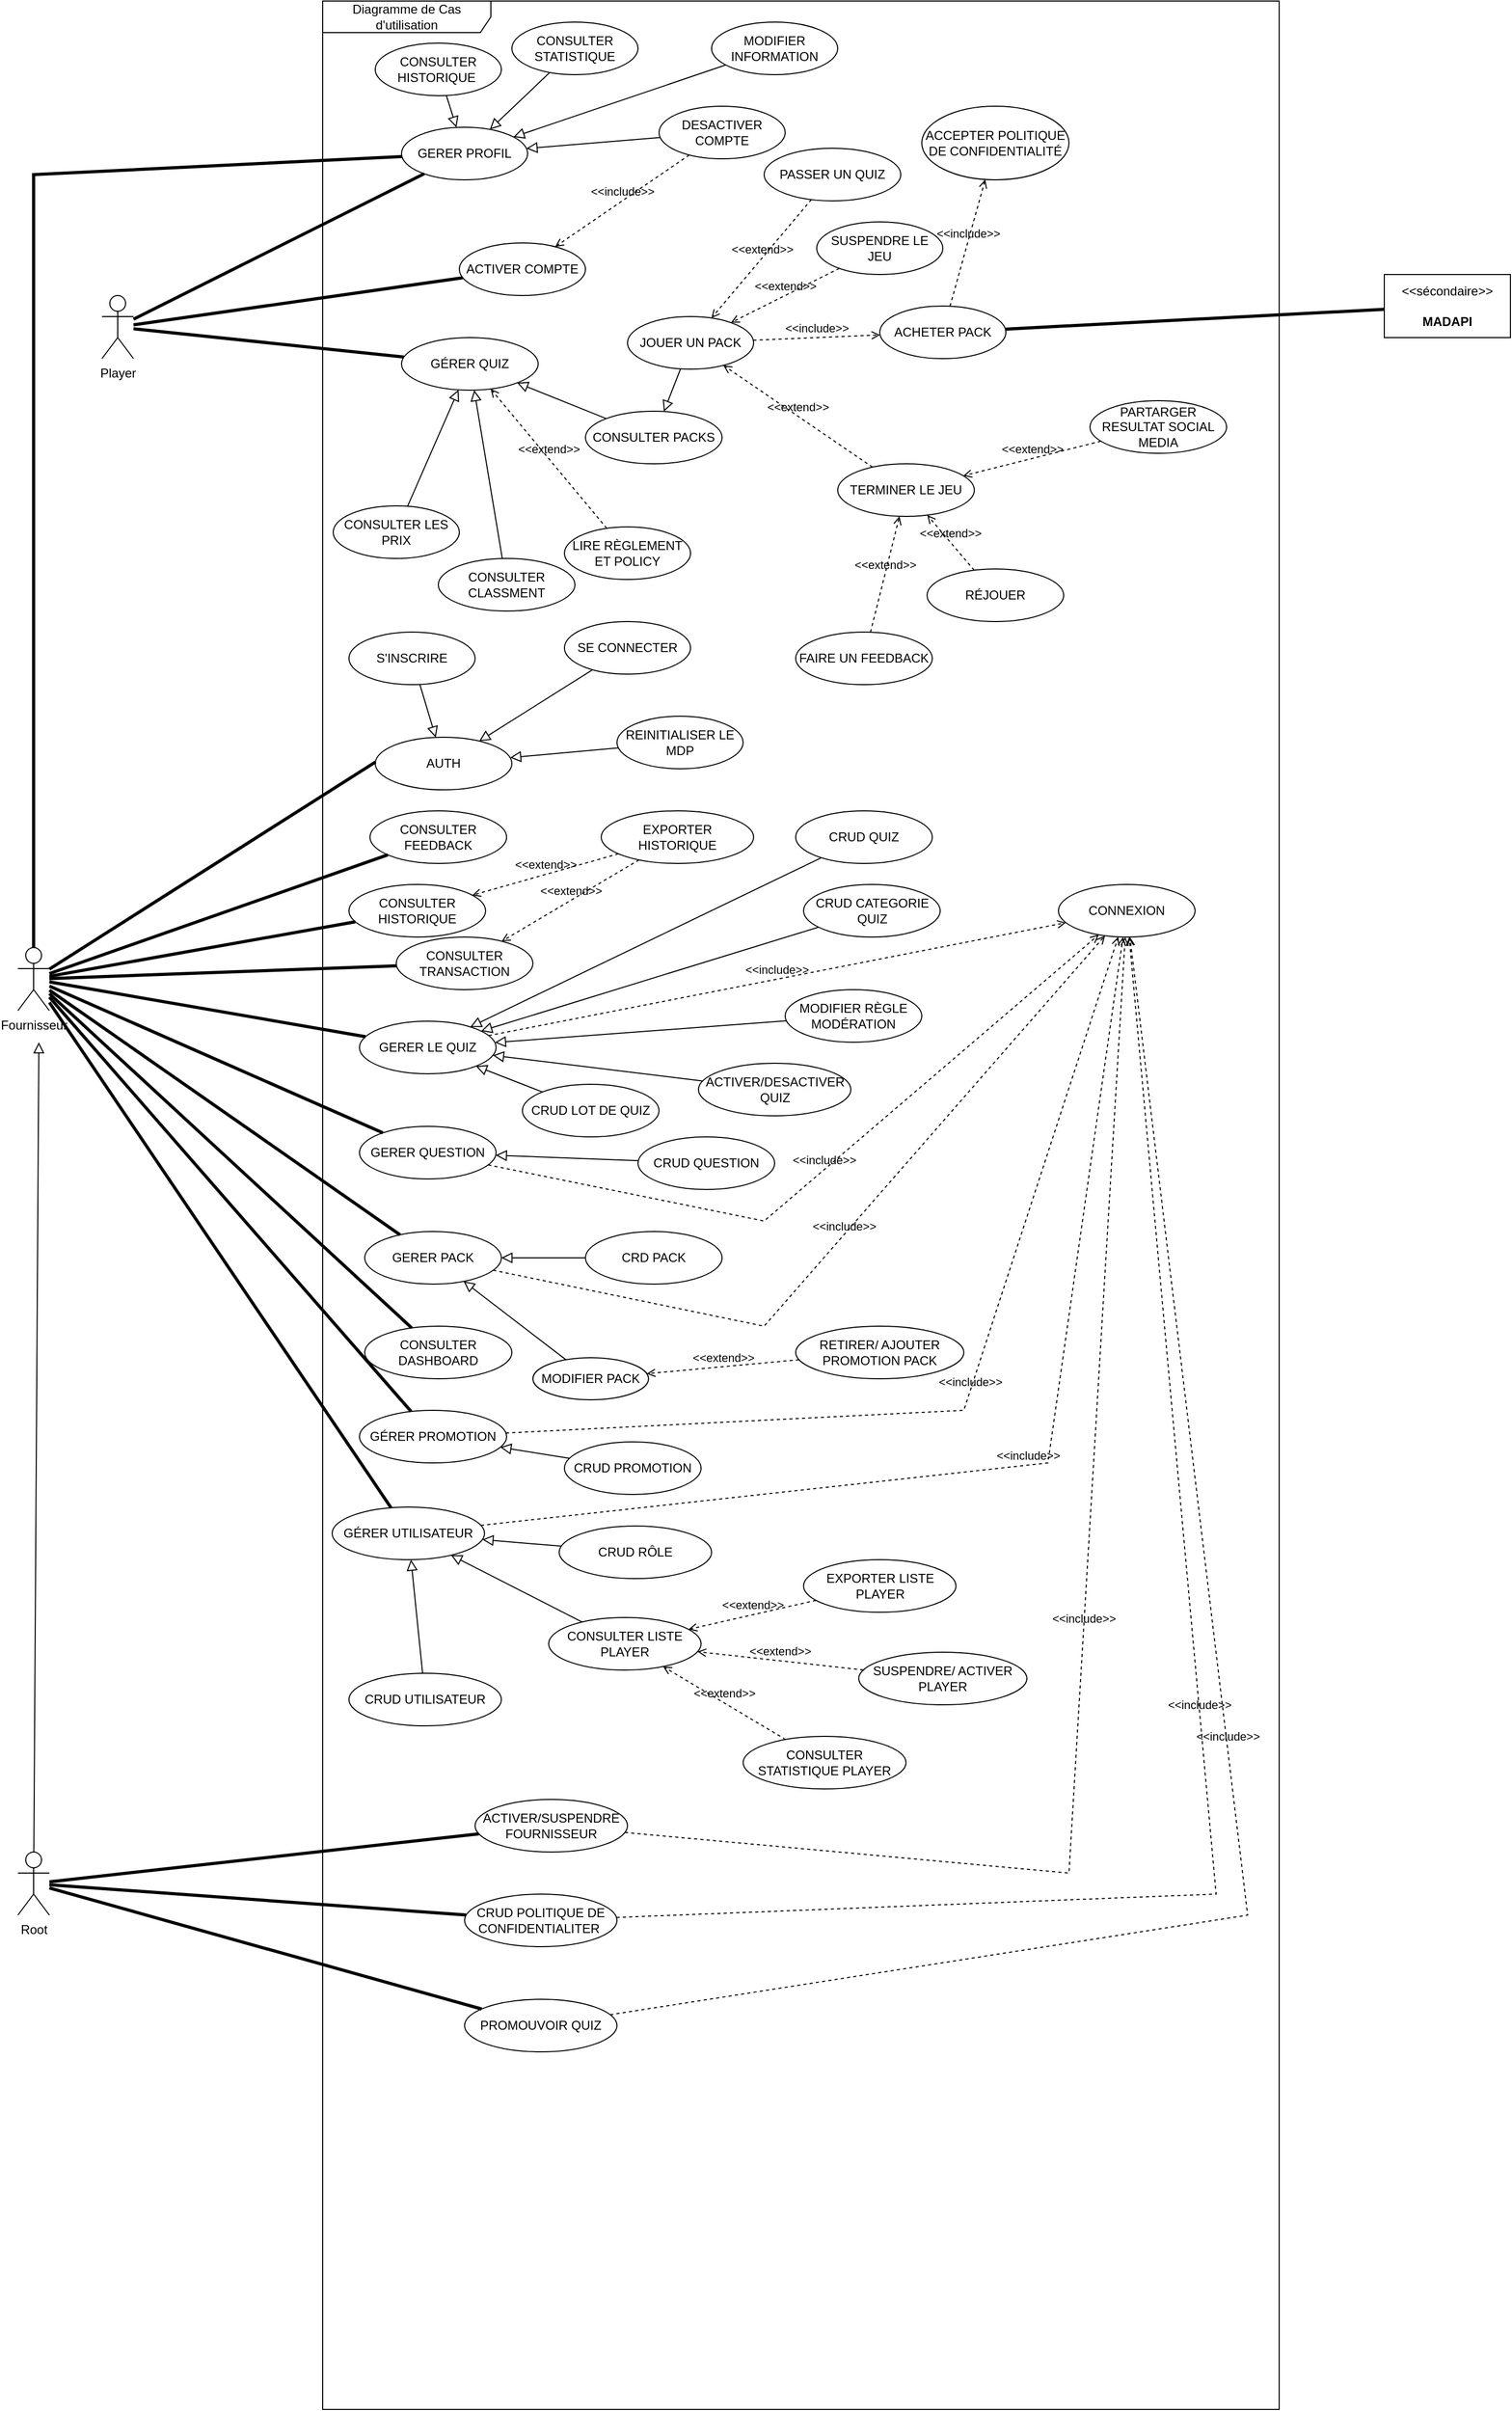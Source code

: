 <mxfile version="23.1.6" type="github" pages="5">
  <diagram name="DCU-Quiz" id="qdEKVcrkpriq7ZI47U5G">
    <mxGraphModel dx="3660" dy="1984" grid="1" gridSize="10" guides="1" tooltips="1" connect="1" arrows="1" fold="1" page="1" pageScale="1" pageWidth="850" pageHeight="1100" math="0" shadow="0">
      <root>
        <mxCell id="0" />
        <mxCell id="1" parent="0" />
        <mxCell id="q_01qjkOqOAWfI39asXP-1" value="Player" style="shape=umlActor;verticalLabelPosition=bottom;verticalAlign=top;html=1;" parent="1" vertex="1">
          <mxGeometry x="170" y="480" width="30" height="60" as="geometry" />
        </mxCell>
        <mxCell id="q_01qjkOqOAWfI39asXP-2" value="Fournisseur" style="shape=umlActor;verticalLabelPosition=bottom;verticalAlign=top;html=1;" parent="1" vertex="1">
          <mxGeometry x="90" y="1100" width="30" height="60" as="geometry" />
        </mxCell>
        <mxCell id="q_01qjkOqOAWfI39asXP-7" value="Root" style="shape=umlActor;verticalLabelPosition=bottom;verticalAlign=top;html=1;" parent="1" vertex="1">
          <mxGeometry x="90" y="1960" width="30" height="60" as="geometry" />
        </mxCell>
        <mxCell id="q_01qjkOqOAWfI39asXP-10" value="Diagramme de Cas d&#39;utilisation" style="shape=umlFrame;whiteSpace=wrap;html=1;pointerEvents=0;recursiveResize=0;container=1;collapsible=0;width=160;" parent="1" vertex="1">
          <mxGeometry x="380" y="200" width="910" height="2290" as="geometry" />
        </mxCell>
        <mxCell id="q_01qjkOqOAWfI39asXP-12" value="ACTIVER COMPTE" style="ellipse;whiteSpace=wrap;html=1;" parent="q_01qjkOqOAWfI39asXP-10" vertex="1">
          <mxGeometry x="130" y="230" width="120" height="50" as="geometry" />
        </mxCell>
        <mxCell id="q_01qjkOqOAWfI39asXP-15" value="DESACTIVER COMPTE" style="ellipse;whiteSpace=wrap;html=1;" parent="q_01qjkOqOAWfI39asXP-10" vertex="1">
          <mxGeometry x="320" y="100" width="120" height="50" as="geometry" />
        </mxCell>
        <mxCell id="q_01qjkOqOAWfI39asXP-16" value="MODIFIER INFORMATION" style="ellipse;whiteSpace=wrap;html=1;" parent="q_01qjkOqOAWfI39asXP-10" vertex="1">
          <mxGeometry x="370" y="20" width="120" height="50" as="geometry" />
        </mxCell>
        <mxCell id="q_01qjkOqOAWfI39asXP-17" value="GERER PROFIL" style="ellipse;whiteSpace=wrap;html=1;" parent="q_01qjkOqOAWfI39asXP-10" vertex="1">
          <mxGeometry x="75" y="120" width="120" height="50" as="geometry" />
        </mxCell>
        <mxCell id="q_01qjkOqOAWfI39asXP-20" value="" style="endArrow=block;html=1;rounded=0;align=center;verticalAlign=bottom;endFill=0;labelBackgroundColor=none;endSize=8;" parent="q_01qjkOqOAWfI39asXP-10" source="q_01qjkOqOAWfI39asXP-15" target="q_01qjkOqOAWfI39asXP-17" edge="1">
          <mxGeometry relative="1" as="geometry">
            <mxPoint x="310" y="382" as="sourcePoint" />
            <mxPoint x="361" y="350" as="targetPoint" />
          </mxGeometry>
        </mxCell>
        <mxCell id="q_01qjkOqOAWfI39asXP-21" value="" style="resizable=0;html=1;align=center;verticalAlign=top;labelBackgroundColor=none;" parent="q_01qjkOqOAWfI39asXP-20" connectable="0" vertex="1">
          <mxGeometry relative="1" as="geometry" />
        </mxCell>
        <mxCell id="q_01qjkOqOAWfI39asXP-22" value="" style="endArrow=block;html=1;rounded=0;align=center;verticalAlign=bottom;endFill=0;labelBackgroundColor=none;endSize=8;" parent="q_01qjkOqOAWfI39asXP-10" source="q_01qjkOqOAWfI39asXP-16" target="q_01qjkOqOAWfI39asXP-17" edge="1">
          <mxGeometry relative="1" as="geometry">
            <mxPoint x="280" y="192" as="sourcePoint" />
            <mxPoint x="331" y="160" as="targetPoint" />
          </mxGeometry>
        </mxCell>
        <mxCell id="q_01qjkOqOAWfI39asXP-23" value="" style="resizable=0;html=1;align=center;verticalAlign=top;labelBackgroundColor=none;" parent="q_01qjkOqOAWfI39asXP-22" connectable="0" vertex="1">
          <mxGeometry relative="1" as="geometry" />
        </mxCell>
        <mxCell id="q_01qjkOqOAWfI39asXP-24" value="CONSULTER STATISTIQUE" style="ellipse;whiteSpace=wrap;html=1;" parent="q_01qjkOqOAWfI39asXP-10" vertex="1">
          <mxGeometry x="180" y="20" width="120" height="50" as="geometry" />
        </mxCell>
        <mxCell id="q_01qjkOqOAWfI39asXP-25" value="" style="endArrow=block;html=1;rounded=0;align=center;verticalAlign=bottom;endFill=0;labelBackgroundColor=none;endSize=8;" parent="q_01qjkOqOAWfI39asXP-10" source="q_01qjkOqOAWfI39asXP-24" target="q_01qjkOqOAWfI39asXP-17" edge="1">
          <mxGeometry relative="1" as="geometry">
            <mxPoint x="400" y="255" as="sourcePoint" />
            <mxPoint x="284" y="240" as="targetPoint" />
          </mxGeometry>
        </mxCell>
        <mxCell id="q_01qjkOqOAWfI39asXP-26" value="" style="resizable=0;html=1;align=center;verticalAlign=top;labelBackgroundColor=none;" parent="q_01qjkOqOAWfI39asXP-25" connectable="0" vertex="1">
          <mxGeometry relative="1" as="geometry" />
        </mxCell>
        <mxCell id="q_01qjkOqOAWfI39asXP-27" value="CONSULTER HISTORIQUE&amp;nbsp;" style="ellipse;whiteSpace=wrap;html=1;" parent="q_01qjkOqOAWfI39asXP-10" vertex="1">
          <mxGeometry x="50" y="40" width="120" height="50" as="geometry" />
        </mxCell>
        <mxCell id="q_01qjkOqOAWfI39asXP-29" value="ACHETER PACK" style="ellipse;whiteSpace=wrap;html=1;" parent="q_01qjkOqOAWfI39asXP-10" vertex="1">
          <mxGeometry x="530" y="290" width="120" height="50" as="geometry" />
        </mxCell>
        <mxCell id="q_01qjkOqOAWfI39asXP-31" value="" style="endArrow=block;html=1;rounded=0;align=center;verticalAlign=bottom;endFill=0;labelBackgroundColor=none;endSize=8;" parent="q_01qjkOqOAWfI39asXP-10" source="q_01qjkOqOAWfI39asXP-27" target="q_01qjkOqOAWfI39asXP-17" edge="1">
          <mxGeometry relative="1" as="geometry">
            <mxPoint x="403" y="217" as="sourcePoint" />
            <mxPoint x="287" y="202" as="targetPoint" />
          </mxGeometry>
        </mxCell>
        <mxCell id="q_01qjkOqOAWfI39asXP-32" value="" style="resizable=0;html=1;align=center;verticalAlign=top;labelBackgroundColor=none;" parent="q_01qjkOqOAWfI39asXP-31" connectable="0" vertex="1">
          <mxGeometry relative="1" as="geometry" />
        </mxCell>
        <mxCell id="q_01qjkOqOAWfI39asXP-33" value="JOUER UN PACK" style="ellipse;whiteSpace=wrap;html=1;" parent="q_01qjkOqOAWfI39asXP-10" vertex="1">
          <mxGeometry x="290" y="300" width="120" height="50" as="geometry" />
        </mxCell>
        <mxCell id="q_01qjkOqOAWfI39asXP-34" value="&amp;lt;&amp;lt;include&amp;gt;&amp;gt;" style="html=1;verticalAlign=bottom;labelBackgroundColor=none;endArrow=open;endFill=0;dashed=1;rounded=0;" parent="q_01qjkOqOAWfI39asXP-10" source="q_01qjkOqOAWfI39asXP-33" target="q_01qjkOqOAWfI39asXP-29" edge="1">
          <mxGeometry width="160" relative="1" as="geometry">
            <mxPoint x="460" y="350" as="sourcePoint" />
            <mxPoint x="620" y="350" as="targetPoint" />
          </mxGeometry>
        </mxCell>
        <mxCell id="q_01qjkOqOAWfI39asXP-36" value="SUSPENDRE LE JEU" style="ellipse;whiteSpace=wrap;html=1;" parent="q_01qjkOqOAWfI39asXP-10" vertex="1">
          <mxGeometry x="470" y="210" width="120" height="50" as="geometry" />
        </mxCell>
        <mxCell id="q_01qjkOqOAWfI39asXP-37" value="&amp;lt;&amp;lt;extend&amp;gt;&amp;gt;" style="html=1;verticalAlign=bottom;labelBackgroundColor=none;endArrow=open;endFill=0;dashed=1;rounded=0;" parent="q_01qjkOqOAWfI39asXP-10" source="q_01qjkOqOAWfI39asXP-36" target="q_01qjkOqOAWfI39asXP-33" edge="1">
          <mxGeometry width="160" relative="1" as="geometry">
            <mxPoint x="120" y="444.68" as="sourcePoint" />
            <mxPoint x="280" y="444.68" as="targetPoint" />
          </mxGeometry>
        </mxCell>
        <mxCell id="q_01qjkOqOAWfI39asXP-38" value="CONSULTER PACKS" style="ellipse;whiteSpace=wrap;html=1;" parent="q_01qjkOqOAWfI39asXP-10" vertex="1">
          <mxGeometry x="250" y="390" width="130" height="50" as="geometry" />
        </mxCell>
        <mxCell id="q_01qjkOqOAWfI39asXP-42" value="LIRE RÈGLEMENT ET POLICY" style="ellipse;whiteSpace=wrap;html=1;" parent="q_01qjkOqOAWfI39asXP-10" vertex="1">
          <mxGeometry x="230" y="500" width="120" height="50" as="geometry" />
        </mxCell>
        <mxCell id="q_01qjkOqOAWfI39asXP-43" value="CONSULTER LES PRIX" style="ellipse;whiteSpace=wrap;html=1;" parent="q_01qjkOqOAWfI39asXP-10" vertex="1">
          <mxGeometry x="10" y="480" width="120" height="50" as="geometry" />
        </mxCell>
        <mxCell id="q_01qjkOqOAWfI39asXP-44" value="ACCEPTER POLITIQUE DE CONFIDENTIALITÉ" style="ellipse;whiteSpace=wrap;html=1;" parent="q_01qjkOqOAWfI39asXP-10" vertex="1">
          <mxGeometry x="570" y="100" width="140" height="70" as="geometry" />
        </mxCell>
        <mxCell id="q_01qjkOqOAWfI39asXP-45" value="&amp;lt;&amp;lt;include&amp;gt;&amp;gt;" style="html=1;verticalAlign=bottom;labelBackgroundColor=none;endArrow=open;endFill=0;dashed=1;rounded=0;" parent="q_01qjkOqOAWfI39asXP-10" source="q_01qjkOqOAWfI39asXP-29" target="q_01qjkOqOAWfI39asXP-44" edge="1">
          <mxGeometry width="160" relative="1" as="geometry">
            <mxPoint x="972.963" y="70" as="sourcePoint" />
            <mxPoint x="676" y="344" as="targetPoint" />
          </mxGeometry>
        </mxCell>
        <mxCell id="q_01qjkOqOAWfI39asXP-46" value="" style="endArrow=block;html=1;rounded=0;align=center;verticalAlign=bottom;endFill=0;labelBackgroundColor=none;endSize=8;" parent="q_01qjkOqOAWfI39asXP-10" source="q_01qjkOqOAWfI39asXP-33" target="q_01qjkOqOAWfI39asXP-38" edge="1">
          <mxGeometry relative="1" as="geometry">
            <mxPoint x="372" y="198" as="sourcePoint" />
            <mxPoint x="248" y="182" as="targetPoint" />
          </mxGeometry>
        </mxCell>
        <mxCell id="q_01qjkOqOAWfI39asXP-47" value="" style="resizable=0;html=1;align=center;verticalAlign=top;labelBackgroundColor=none;" parent="q_01qjkOqOAWfI39asXP-46" connectable="0" vertex="1">
          <mxGeometry relative="1" as="geometry" />
        </mxCell>
        <mxCell id="q_01qjkOqOAWfI39asXP-48" value="&amp;lt;&amp;lt;extend&amp;gt;&amp;gt;" style="html=1;verticalAlign=bottom;labelBackgroundColor=none;endArrow=open;endFill=0;dashed=1;rounded=0;" parent="q_01qjkOqOAWfI39asXP-10" source="q_01qjkOqOAWfI39asXP-42" target="q_01qjkOqOAWfI39asXP-50" edge="1">
          <mxGeometry width="160" relative="1" as="geometry">
            <mxPoint x="300" y="490" as="sourcePoint" />
            <mxPoint x="200" y="430" as="targetPoint" />
          </mxGeometry>
        </mxCell>
        <mxCell id="q_01qjkOqOAWfI39asXP-50" value="GÉRER QUIZ" style="ellipse;whiteSpace=wrap;html=1;" parent="q_01qjkOqOAWfI39asXP-10" vertex="1">
          <mxGeometry x="75" y="320" width="130" height="50" as="geometry" />
        </mxCell>
        <mxCell id="q_01qjkOqOAWfI39asXP-51" value="" style="endArrow=block;html=1;rounded=0;align=center;verticalAlign=bottom;endFill=0;labelBackgroundColor=none;endSize=8;" parent="q_01qjkOqOAWfI39asXP-10" source="q_01qjkOqOAWfI39asXP-38" target="q_01qjkOqOAWfI39asXP-50" edge="1">
          <mxGeometry relative="1" as="geometry">
            <mxPoint x="311" y="379" as="sourcePoint" />
            <mxPoint x="269" y="431" as="targetPoint" />
          </mxGeometry>
        </mxCell>
        <mxCell id="q_01qjkOqOAWfI39asXP-52" value="" style="resizable=0;html=1;align=center;verticalAlign=top;labelBackgroundColor=none;" parent="q_01qjkOqOAWfI39asXP-51" connectable="0" vertex="1">
          <mxGeometry relative="1" as="geometry" />
        </mxCell>
        <mxCell id="q_01qjkOqOAWfI39asXP-54" value="PARTARGER RESULTAT SOCIAL MEDIA" style="ellipse;whiteSpace=wrap;html=1;" parent="q_01qjkOqOAWfI39asXP-10" vertex="1">
          <mxGeometry x="730" y="380" width="130" height="50" as="geometry" />
        </mxCell>
        <mxCell id="q_01qjkOqOAWfI39asXP-56" value="PASSER UN QUIZ" style="ellipse;whiteSpace=wrap;html=1;" parent="q_01qjkOqOAWfI39asXP-10" vertex="1">
          <mxGeometry x="420" y="140" width="130" height="50" as="geometry" />
        </mxCell>
        <mxCell id="q_01qjkOqOAWfI39asXP-57" value="&amp;lt;&amp;lt;extend&amp;gt;&amp;gt;" style="html=1;verticalAlign=bottom;labelBackgroundColor=none;endArrow=open;endFill=0;dashed=1;rounded=0;" parent="q_01qjkOqOAWfI39asXP-10" source="q_01qjkOqOAWfI39asXP-56" target="q_01qjkOqOAWfI39asXP-33" edge="1">
          <mxGeometry x="-0.003" width="160" relative="1" as="geometry">
            <mxPoint x="500" y="388" as="sourcePoint" />
            <mxPoint x="451" y="450" as="targetPoint" />
            <mxPoint as="offset" />
          </mxGeometry>
        </mxCell>
        <mxCell id="q_01qjkOqOAWfI39asXP-94" value="RÉJOUER" style="ellipse;whiteSpace=wrap;html=1;" parent="q_01qjkOqOAWfI39asXP-10" vertex="1">
          <mxGeometry x="575" y="540" width="130" height="50" as="geometry" />
        </mxCell>
        <mxCell id="q_01qjkOqOAWfI39asXP-96" value="CONSULTER CLASSMENT" style="ellipse;whiteSpace=wrap;html=1;" parent="q_01qjkOqOAWfI39asXP-10" vertex="1">
          <mxGeometry x="110" y="530" width="130" height="50" as="geometry" />
        </mxCell>
        <mxCell id="q_01qjkOqOAWfI39asXP-97" value="" style="endArrow=block;html=1;rounded=0;align=center;verticalAlign=bottom;endFill=0;labelBackgroundColor=none;endSize=8;" parent="q_01qjkOqOAWfI39asXP-10" source="q_01qjkOqOAWfI39asXP-96" target="q_01qjkOqOAWfI39asXP-50" edge="1">
          <mxGeometry relative="1" as="geometry">
            <mxPoint x="230" y="574" as="sourcePoint" />
            <mxPoint x="145" y="540" as="targetPoint" />
          </mxGeometry>
        </mxCell>
        <mxCell id="q_01qjkOqOAWfI39asXP-98" value="" style="resizable=0;html=1;align=center;verticalAlign=top;labelBackgroundColor=none;" parent="q_01qjkOqOAWfI39asXP-97" connectable="0" vertex="1">
          <mxGeometry relative="1" as="geometry" />
        </mxCell>
        <mxCell id="q_01qjkOqOAWfI39asXP-99" value="" style="endArrow=block;html=1;rounded=0;align=center;verticalAlign=bottom;endFill=0;labelBackgroundColor=none;endSize=8;" parent="q_01qjkOqOAWfI39asXP-10" source="q_01qjkOqOAWfI39asXP-43" target="q_01qjkOqOAWfI39asXP-50" edge="1">
          <mxGeometry relative="1" as="geometry">
            <mxPoint x="172" y="570" as="sourcePoint" />
            <mxPoint x="153" y="380" as="targetPoint" />
          </mxGeometry>
        </mxCell>
        <mxCell id="q_01qjkOqOAWfI39asXP-100" value="" style="resizable=0;html=1;align=center;verticalAlign=top;labelBackgroundColor=none;" parent="q_01qjkOqOAWfI39asXP-99" connectable="0" vertex="1">
          <mxGeometry relative="1" as="geometry" />
        </mxCell>
        <mxCell id="q_01qjkOqOAWfI39asXP-101" value="TERMINER LE JEU" style="ellipse;whiteSpace=wrap;html=1;" parent="q_01qjkOqOAWfI39asXP-10" vertex="1">
          <mxGeometry x="490" y="440" width="130" height="50" as="geometry" />
        </mxCell>
        <mxCell id="q_01qjkOqOAWfI39asXP-102" value="&amp;lt;&amp;lt;extend&amp;gt;&amp;gt;" style="html=1;verticalAlign=bottom;labelBackgroundColor=none;endArrow=open;endFill=0;dashed=1;rounded=0;" parent="q_01qjkOqOAWfI39asXP-10" source="q_01qjkOqOAWfI39asXP-101" target="q_01qjkOqOAWfI39asXP-33" edge="1">
          <mxGeometry x="-0.003" width="160" relative="1" as="geometry">
            <mxPoint x="520" y="452" as="sourcePoint" />
            <mxPoint x="455" y="350" as="targetPoint" />
            <mxPoint as="offset" />
          </mxGeometry>
        </mxCell>
        <mxCell id="q_01qjkOqOAWfI39asXP-104" value="&amp;lt;&amp;lt;extend&amp;gt;&amp;gt;" style="html=1;verticalAlign=bottom;labelBackgroundColor=none;endArrow=open;endFill=0;dashed=1;rounded=0;" parent="q_01qjkOqOAWfI39asXP-10" source="q_01qjkOqOAWfI39asXP-94" target="q_01qjkOqOAWfI39asXP-101" edge="1">
          <mxGeometry x="0.002" width="160" relative="1" as="geometry">
            <mxPoint x="615" y="320" as="sourcePoint" />
            <mxPoint x="633" y="230" as="targetPoint" />
            <mxPoint as="offset" />
          </mxGeometry>
        </mxCell>
        <mxCell id="q_01qjkOqOAWfI39asXP-105" value="&amp;lt;&amp;lt;extend&amp;gt;&amp;gt;" style="html=1;verticalAlign=bottom;labelBackgroundColor=none;endArrow=open;endFill=0;dashed=1;rounded=0;" parent="q_01qjkOqOAWfI39asXP-10" source="q_01qjkOqOAWfI39asXP-54" target="q_01qjkOqOAWfI39asXP-101" edge="1">
          <mxGeometry x="0.0" width="160" relative="1" as="geometry">
            <mxPoint x="643" y="600" as="sourcePoint" />
            <mxPoint x="607" y="530" as="targetPoint" />
            <mxPoint as="offset" />
          </mxGeometry>
        </mxCell>
        <mxCell id="QCA9Z_Ov1yEkCywOuRm5-1" value="FAIRE UN FEEDBACK" style="ellipse;whiteSpace=wrap;html=1;" vertex="1" parent="q_01qjkOqOAWfI39asXP-10">
          <mxGeometry x="450" y="600" width="130" height="50" as="geometry" />
        </mxCell>
        <mxCell id="QCA9Z_Ov1yEkCywOuRm5-2" value="&amp;lt;&amp;lt;extend&amp;gt;&amp;gt;" style="html=1;verticalAlign=bottom;labelBackgroundColor=none;endArrow=open;endFill=0;dashed=1;rounded=0;" edge="1" parent="q_01qjkOqOAWfI39asXP-10" source="QCA9Z_Ov1yEkCywOuRm5-1" target="q_01qjkOqOAWfI39asXP-101">
          <mxGeometry width="160" relative="1" as="geometry">
            <mxPoint x="481" y="542" as="sourcePoint" />
            <mxPoint x="574" y="458" as="targetPoint" />
          </mxGeometry>
        </mxCell>
        <mxCell id="QCA9Z_Ov1yEkCywOuRm5-5" value="AUTH" style="ellipse;whiteSpace=wrap;html=1;" vertex="1" parent="q_01qjkOqOAWfI39asXP-10">
          <mxGeometry x="50" y="700" width="130" height="50" as="geometry" />
        </mxCell>
        <mxCell id="QCA9Z_Ov1yEkCywOuRm5-7" value="&amp;lt;&amp;lt;include&amp;gt;&amp;gt;" style="html=1;verticalAlign=bottom;labelBackgroundColor=none;endArrow=open;endFill=0;dashed=1;rounded=0;" edge="1" parent="q_01qjkOqOAWfI39asXP-10" source="q_01qjkOqOAWfI39asXP-15" target="q_01qjkOqOAWfI39asXP-12">
          <mxGeometry width="160" relative="1" as="geometry">
            <mxPoint x="387" y="290" as="sourcePoint" />
            <mxPoint x="420" y="170" as="targetPoint" />
          </mxGeometry>
        </mxCell>
        <mxCell id="QCA9Z_Ov1yEkCywOuRm5-8" value="CONNEXION" style="ellipse;whiteSpace=wrap;html=1;" vertex="1" parent="q_01qjkOqOAWfI39asXP-10">
          <mxGeometry x="700" y="840" width="130" height="50" as="geometry" />
        </mxCell>
        <mxCell id="QCA9Z_Ov1yEkCywOuRm5-13" value="S&#39;INSCRIRE" style="ellipse;whiteSpace=wrap;html=1;" vertex="1" parent="q_01qjkOqOAWfI39asXP-10">
          <mxGeometry x="25" y="600" width="120" height="50" as="geometry" />
        </mxCell>
        <mxCell id="QCA9Z_Ov1yEkCywOuRm5-16" value="SE CONNECTER" style="ellipse;whiteSpace=wrap;html=1;" vertex="1" parent="q_01qjkOqOAWfI39asXP-10">
          <mxGeometry x="230" y="590" width="120" height="50" as="geometry" />
        </mxCell>
        <mxCell id="QCA9Z_Ov1yEkCywOuRm5-17" value="" style="endArrow=block;html=1;rounded=0;align=center;verticalAlign=bottom;endFill=0;labelBackgroundColor=none;endSize=8;" edge="1" parent="q_01qjkOqOAWfI39asXP-10" source="QCA9Z_Ov1yEkCywOuRm5-13" target="QCA9Z_Ov1yEkCywOuRm5-5">
          <mxGeometry relative="1" as="geometry">
            <mxPoint x="214" y="820" as="sourcePoint" />
            <mxPoint x="195" y="630" as="targetPoint" />
          </mxGeometry>
        </mxCell>
        <mxCell id="QCA9Z_Ov1yEkCywOuRm5-18" value="" style="resizable=0;html=1;align=center;verticalAlign=top;labelBackgroundColor=none;" connectable="0" vertex="1" parent="QCA9Z_Ov1yEkCywOuRm5-17">
          <mxGeometry relative="1" as="geometry" />
        </mxCell>
        <mxCell id="QCA9Z_Ov1yEkCywOuRm5-19" value="" style="endArrow=block;html=1;rounded=0;align=center;verticalAlign=bottom;endFill=0;labelBackgroundColor=none;endSize=8;" edge="1" parent="q_01qjkOqOAWfI39asXP-10" source="QCA9Z_Ov1yEkCywOuRm5-16" target="QCA9Z_Ov1yEkCywOuRm5-5">
          <mxGeometry relative="1" as="geometry">
            <mxPoint x="205" y="940" as="sourcePoint" />
            <mxPoint x="186" y="750" as="targetPoint" />
          </mxGeometry>
        </mxCell>
        <mxCell id="QCA9Z_Ov1yEkCywOuRm5-20" value="" style="resizable=0;html=1;align=center;verticalAlign=top;labelBackgroundColor=none;" connectable="0" vertex="1" parent="QCA9Z_Ov1yEkCywOuRm5-19">
          <mxGeometry relative="1" as="geometry" />
        </mxCell>
        <mxCell id="QCA9Z_Ov1yEkCywOuRm5-21" value="REINITIALISER LE MDP" style="ellipse;whiteSpace=wrap;html=1;" vertex="1" parent="q_01qjkOqOAWfI39asXP-10">
          <mxGeometry x="280" y="680" width="120" height="50" as="geometry" />
        </mxCell>
        <mxCell id="QCA9Z_Ov1yEkCywOuRm5-22" value="" style="endArrow=block;html=1;rounded=0;align=center;verticalAlign=bottom;endFill=0;labelBackgroundColor=none;endSize=8;" edge="1" parent="q_01qjkOqOAWfI39asXP-10" source="QCA9Z_Ov1yEkCywOuRm5-21" target="QCA9Z_Ov1yEkCywOuRm5-5">
          <mxGeometry relative="1" as="geometry">
            <mxPoint x="144.5" y="940" as="sourcePoint" />
            <mxPoint x="125.5" y="750" as="targetPoint" />
          </mxGeometry>
        </mxCell>
        <mxCell id="QCA9Z_Ov1yEkCywOuRm5-23" value="" style="resizable=0;html=1;align=center;verticalAlign=top;labelBackgroundColor=none;" connectable="0" vertex="1" parent="QCA9Z_Ov1yEkCywOuRm5-22">
          <mxGeometry relative="1" as="geometry" />
        </mxCell>
        <mxCell id="QCA9Z_Ov1yEkCywOuRm5-24" value="GERER LE QUIZ" style="ellipse;whiteSpace=wrap;html=1;" vertex="1" parent="q_01qjkOqOAWfI39asXP-10">
          <mxGeometry x="35" y="970" width="130" height="50" as="geometry" />
        </mxCell>
        <mxCell id="QCA9Z_Ov1yEkCywOuRm5-25" value="CRUD QUIZ" style="ellipse;whiteSpace=wrap;html=1;" vertex="1" parent="q_01qjkOqOAWfI39asXP-10">
          <mxGeometry x="450" y="770" width="130" height="50" as="geometry" />
        </mxCell>
        <mxCell id="QCA9Z_Ov1yEkCywOuRm5-28" value="GERER PACK" style="ellipse;whiteSpace=wrap;html=1;" vertex="1" parent="q_01qjkOqOAWfI39asXP-10">
          <mxGeometry x="40" y="1170" width="130" height="50" as="geometry" />
        </mxCell>
        <mxCell id="QCA9Z_Ov1yEkCywOuRm5-27" value="GERER QUESTION" style="ellipse;whiteSpace=wrap;html=1;" vertex="1" parent="q_01qjkOqOAWfI39asXP-10">
          <mxGeometry x="35" y="1070" width="130" height="50" as="geometry" />
        </mxCell>
        <mxCell id="QCA9Z_Ov1yEkCywOuRm5-26" value="CRUD CATEGORIE QUIZ" style="ellipse;whiteSpace=wrap;html=1;" vertex="1" parent="q_01qjkOqOAWfI39asXP-10">
          <mxGeometry x="457.5" y="840" width="130" height="50" as="geometry" />
        </mxCell>
        <mxCell id="QCA9Z_Ov1yEkCywOuRm5-30" value="" style="endArrow=block;html=1;rounded=0;align=center;verticalAlign=bottom;endFill=0;labelBackgroundColor=none;endSize=8;" edge="1" parent="q_01qjkOqOAWfI39asXP-10" source="QCA9Z_Ov1yEkCywOuRm5-25" target="QCA9Z_Ov1yEkCywOuRm5-24">
          <mxGeometry relative="1" as="geometry">
            <mxPoint x="311" y="930" as="sourcePoint" />
            <mxPoint x="199" y="885" as="targetPoint" />
          </mxGeometry>
        </mxCell>
        <mxCell id="QCA9Z_Ov1yEkCywOuRm5-31" value="" style="resizable=0;html=1;align=center;verticalAlign=top;labelBackgroundColor=none;" connectable="0" vertex="1" parent="QCA9Z_Ov1yEkCywOuRm5-30">
          <mxGeometry relative="1" as="geometry" />
        </mxCell>
        <mxCell id="QCA9Z_Ov1yEkCywOuRm5-32" value="" style="endArrow=block;html=1;rounded=0;align=center;verticalAlign=bottom;endFill=0;labelBackgroundColor=none;endSize=8;" edge="1" parent="q_01qjkOqOAWfI39asXP-10" source="QCA9Z_Ov1yEkCywOuRm5-26" target="QCA9Z_Ov1yEkCywOuRm5-24">
          <mxGeometry relative="1" as="geometry">
            <mxPoint x="188" y="882" as="sourcePoint" />
            <mxPoint x="113" y="910" as="targetPoint" />
          </mxGeometry>
        </mxCell>
        <mxCell id="QCA9Z_Ov1yEkCywOuRm5-33" value="" style="resizable=0;html=1;align=center;verticalAlign=top;labelBackgroundColor=none;" connectable="0" vertex="1" parent="QCA9Z_Ov1yEkCywOuRm5-32">
          <mxGeometry relative="1" as="geometry" />
        </mxCell>
        <mxCell id="QCA9Z_Ov1yEkCywOuRm5-38" value="CRD PACK" style="ellipse;whiteSpace=wrap;html=1;" vertex="1" parent="q_01qjkOqOAWfI39asXP-10">
          <mxGeometry x="250" y="1170" width="130" height="50" as="geometry" />
        </mxCell>
        <mxCell id="QCA9Z_Ov1yEkCywOuRm5-41" value="" style="endArrow=block;html=1;rounded=0;align=center;verticalAlign=bottom;endFill=0;labelBackgroundColor=none;endSize=8;exitX=0;exitY=0.5;exitDx=0;exitDy=0;" edge="1" parent="q_01qjkOqOAWfI39asXP-10" source="QCA9Z_Ov1yEkCywOuRm5-38" target="QCA9Z_Ov1yEkCywOuRm5-28">
          <mxGeometry relative="1" as="geometry">
            <mxPoint x="635" y="990" as="sourcePoint" />
            <mxPoint x="470" y="984" as="targetPoint" />
          </mxGeometry>
        </mxCell>
        <mxCell id="QCA9Z_Ov1yEkCywOuRm5-42" value="" style="resizable=0;html=1;align=center;verticalAlign=top;labelBackgroundColor=none;" connectable="0" vertex="1" parent="QCA9Z_Ov1yEkCywOuRm5-41">
          <mxGeometry relative="1" as="geometry" />
        </mxCell>
        <mxCell id="QCA9Z_Ov1yEkCywOuRm5-43" value="CRUD QUESTION" style="ellipse;whiteSpace=wrap;html=1;" vertex="1" parent="q_01qjkOqOAWfI39asXP-10">
          <mxGeometry x="300" y="1080" width="130" height="50" as="geometry" />
        </mxCell>
        <mxCell id="QCA9Z_Ov1yEkCywOuRm5-44" value="" style="endArrow=block;html=1;rounded=0;align=center;verticalAlign=bottom;endFill=0;labelBackgroundColor=none;endSize=8;" edge="1" parent="q_01qjkOqOAWfI39asXP-10" source="QCA9Z_Ov1yEkCywOuRm5-43" target="QCA9Z_Ov1yEkCywOuRm5-27">
          <mxGeometry relative="1" as="geometry">
            <mxPoint x="590" y="1071" as="sourcePoint" />
            <mxPoint x="434" y="1060" as="targetPoint" />
          </mxGeometry>
        </mxCell>
        <mxCell id="QCA9Z_Ov1yEkCywOuRm5-45" value="" style="resizable=0;html=1;align=center;verticalAlign=top;labelBackgroundColor=none;" connectable="0" vertex="1" parent="QCA9Z_Ov1yEkCywOuRm5-44">
          <mxGeometry relative="1" as="geometry" />
        </mxCell>
        <mxCell id="QCA9Z_Ov1yEkCywOuRm5-48" value="RETIRER/ AJOUTER PROMOTION PACK" style="ellipse;whiteSpace=wrap;html=1;" vertex="1" parent="q_01qjkOqOAWfI39asXP-10">
          <mxGeometry x="450" y="1260" width="160" height="50" as="geometry" />
        </mxCell>
        <mxCell id="QCA9Z_Ov1yEkCywOuRm5-51" value="MODIFIER PACK" style="ellipse;whiteSpace=wrap;html=1;" vertex="1" parent="q_01qjkOqOAWfI39asXP-10">
          <mxGeometry x="200" y="1290" width="110" height="40" as="geometry" />
        </mxCell>
        <mxCell id="QCA9Z_Ov1yEkCywOuRm5-53" value="" style="endArrow=block;html=1;rounded=0;align=center;verticalAlign=bottom;endFill=0;labelBackgroundColor=none;endSize=8;" edge="1" parent="q_01qjkOqOAWfI39asXP-10" source="QCA9Z_Ov1yEkCywOuRm5-51" target="QCA9Z_Ov1yEkCywOuRm5-28">
          <mxGeometry relative="1" as="geometry">
            <mxPoint x="307" y="1170" as="sourcePoint" />
            <mxPoint x="250" y="1186" as="targetPoint" />
          </mxGeometry>
        </mxCell>
        <mxCell id="QCA9Z_Ov1yEkCywOuRm5-54" value="" style="resizable=0;html=1;align=center;verticalAlign=top;labelBackgroundColor=none;" connectable="0" vertex="1" parent="QCA9Z_Ov1yEkCywOuRm5-53">
          <mxGeometry relative="1" as="geometry" />
        </mxCell>
        <mxCell id="QCA9Z_Ov1yEkCywOuRm5-56" value="&amp;lt;&amp;lt;extend&amp;gt;&amp;gt;" style="html=1;verticalAlign=bottom;labelBackgroundColor=none;endArrow=open;endFill=0;dashed=1;rounded=0;" edge="1" parent="q_01qjkOqOAWfI39asXP-10" source="QCA9Z_Ov1yEkCywOuRm5-48" target="QCA9Z_Ov1yEkCywOuRm5-51">
          <mxGeometry width="160" relative="1" as="geometry">
            <mxPoint x="422" y="1310" as="sourcePoint" />
            <mxPoint x="450" y="1200" as="targetPoint" />
          </mxGeometry>
        </mxCell>
        <mxCell id="QCA9Z_Ov1yEkCywOuRm5-57" value="GÉRER PROMOTION" style="ellipse;whiteSpace=wrap;html=1;" vertex="1" parent="q_01qjkOqOAWfI39asXP-10">
          <mxGeometry x="35" y="1340" width="140" height="50" as="geometry" />
        </mxCell>
        <mxCell id="QCA9Z_Ov1yEkCywOuRm5-61" value="CRUD PROMOTION" style="ellipse;whiteSpace=wrap;html=1;" vertex="1" parent="q_01qjkOqOAWfI39asXP-10">
          <mxGeometry x="230" y="1370" width="130" height="50" as="geometry" />
        </mxCell>
        <mxCell id="QCA9Z_Ov1yEkCywOuRm5-62" value="" style="endArrow=block;html=1;rounded=0;align=center;verticalAlign=bottom;endFill=0;labelBackgroundColor=none;endSize=8;" edge="1" parent="q_01qjkOqOAWfI39asXP-10" source="QCA9Z_Ov1yEkCywOuRm5-61" target="QCA9Z_Ov1yEkCywOuRm5-57">
          <mxGeometry relative="1" as="geometry">
            <mxPoint x="245" y="1265" as="sourcePoint" />
            <mxPoint x="165" y="1245" as="targetPoint" />
          </mxGeometry>
        </mxCell>
        <mxCell id="QCA9Z_Ov1yEkCywOuRm5-63" value="" style="resizable=0;html=1;align=center;verticalAlign=top;labelBackgroundColor=none;" connectable="0" vertex="1" parent="QCA9Z_Ov1yEkCywOuRm5-62">
          <mxGeometry relative="1" as="geometry" />
        </mxCell>
        <mxCell id="QCA9Z_Ov1yEkCywOuRm5-64" value="CRUD LOT DE QUIZ" style="ellipse;whiteSpace=wrap;html=1;" vertex="1" parent="q_01qjkOqOAWfI39asXP-10">
          <mxGeometry x="190" y="1030" width="130" height="50" as="geometry" />
        </mxCell>
        <mxCell id="QCA9Z_Ov1yEkCywOuRm5-65" value="" style="endArrow=block;html=1;rounded=0;align=center;verticalAlign=bottom;endFill=0;labelBackgroundColor=none;endSize=8;" edge="1" parent="q_01qjkOqOAWfI39asXP-10" source="QCA9Z_Ov1yEkCywOuRm5-64" target="QCA9Z_Ov1yEkCywOuRm5-24">
          <mxGeometry relative="1" as="geometry">
            <mxPoint x="289" y="907" as="sourcePoint" />
            <mxPoint x="176" y="932" as="targetPoint" />
          </mxGeometry>
        </mxCell>
        <mxCell id="QCA9Z_Ov1yEkCywOuRm5-66" value="" style="resizable=0;html=1;align=center;verticalAlign=top;labelBackgroundColor=none;" connectable="0" vertex="1" parent="QCA9Z_Ov1yEkCywOuRm5-65">
          <mxGeometry relative="1" as="geometry" />
        </mxCell>
        <mxCell id="QCA9Z_Ov1yEkCywOuRm5-67" value="MODIFIER RÈGLE MODÉRATION" style="ellipse;whiteSpace=wrap;html=1;" vertex="1" parent="q_01qjkOqOAWfI39asXP-10">
          <mxGeometry x="440" y="940" width="130" height="50" as="geometry" />
        </mxCell>
        <mxCell id="QCA9Z_Ov1yEkCywOuRm5-68" value="" style="endArrow=block;html=1;rounded=0;align=center;verticalAlign=bottom;endFill=0;labelBackgroundColor=none;endSize=8;" edge="1" parent="q_01qjkOqOAWfI39asXP-10" source="QCA9Z_Ov1yEkCywOuRm5-67" target="QCA9Z_Ov1yEkCywOuRm5-24">
          <mxGeometry relative="1" as="geometry">
            <mxPoint x="289" y="907" as="sourcePoint" />
            <mxPoint x="176" y="932" as="targetPoint" />
          </mxGeometry>
        </mxCell>
        <mxCell id="QCA9Z_Ov1yEkCywOuRm5-69" value="" style="resizable=0;html=1;align=center;verticalAlign=top;labelBackgroundColor=none;" connectable="0" vertex="1" parent="QCA9Z_Ov1yEkCywOuRm5-68">
          <mxGeometry relative="1" as="geometry" />
        </mxCell>
        <mxCell id="QCA9Z_Ov1yEkCywOuRm5-70" value="CONSULTER FEEDBACK" style="ellipse;whiteSpace=wrap;html=1;" vertex="1" parent="q_01qjkOqOAWfI39asXP-10">
          <mxGeometry x="45" y="770" width="130" height="50" as="geometry" />
        </mxCell>
        <mxCell id="QCA9Z_Ov1yEkCywOuRm5-77" value="&amp;lt;&amp;lt;include&amp;gt;&amp;gt;" style="html=1;verticalAlign=bottom;labelBackgroundColor=none;endArrow=open;endFill=0;dashed=1;rounded=0;" edge="1" parent="q_01qjkOqOAWfI39asXP-10" source="QCA9Z_Ov1yEkCywOuRm5-27" target="QCA9Z_Ov1yEkCywOuRm5-8">
          <mxGeometry width="160" relative="1" as="geometry">
            <mxPoint x="166" y="993" as="sourcePoint" />
            <mxPoint x="744" y="866" as="targetPoint" />
            <Array as="points">
              <mxPoint x="420" y="1160" />
            </Array>
          </mxGeometry>
        </mxCell>
        <mxCell id="QCA9Z_Ov1yEkCywOuRm5-78" value="&amp;lt;&amp;lt;include&amp;gt;&amp;gt;" style="html=1;verticalAlign=bottom;labelBackgroundColor=none;endArrow=open;endFill=0;dashed=1;rounded=0;" edge="1" parent="q_01qjkOqOAWfI39asXP-10" source="QCA9Z_Ov1yEkCywOuRm5-28" target="QCA9Z_Ov1yEkCywOuRm5-8">
          <mxGeometry width="160" relative="1" as="geometry">
            <mxPoint x="166" y="993" as="sourcePoint" />
            <mxPoint x="744" y="866" as="targetPoint" />
            <Array as="points">
              <mxPoint x="420" y="1260" />
            </Array>
          </mxGeometry>
        </mxCell>
        <mxCell id="QCA9Z_Ov1yEkCywOuRm5-79" value="&amp;lt;&amp;lt;include&amp;gt;&amp;gt;" style="html=1;verticalAlign=bottom;labelBackgroundColor=none;endArrow=open;endFill=0;dashed=1;rounded=0;" edge="1" parent="q_01qjkOqOAWfI39asXP-10" source="QCA9Z_Ov1yEkCywOuRm5-57" target="QCA9Z_Ov1yEkCywOuRm5-8">
          <mxGeometry width="160" relative="1" as="geometry">
            <mxPoint x="225" y="1428.5" as="sourcePoint" />
            <mxPoint x="803" y="1301.5" as="targetPoint" />
            <Array as="points">
              <mxPoint x="610" y="1340" />
            </Array>
          </mxGeometry>
        </mxCell>
        <mxCell id="QCA9Z_Ov1yEkCywOuRm5-76" value="&amp;lt;&amp;lt;include&amp;gt;&amp;gt;" style="html=1;verticalAlign=bottom;labelBackgroundColor=none;endArrow=open;endFill=0;dashed=1;rounded=0;" edge="1" parent="q_01qjkOqOAWfI39asXP-10" source="QCA9Z_Ov1yEkCywOuRm5-24" target="QCA9Z_Ov1yEkCywOuRm5-8">
          <mxGeometry width="160" relative="1" as="geometry">
            <mxPoint x="346" y="674" as="sourcePoint" />
            <mxPoint x="734" y="856" as="targetPoint" />
          </mxGeometry>
        </mxCell>
        <mxCell id="QCA9Z_Ov1yEkCywOuRm5-81" value="GÉRER UTILISATEUR" style="ellipse;whiteSpace=wrap;html=1;" vertex="1" parent="q_01qjkOqOAWfI39asXP-10">
          <mxGeometry x="9" y="1432" width="145" height="50" as="geometry" />
        </mxCell>
        <mxCell id="QCA9Z_Ov1yEkCywOuRm5-83" value="CRUD RÔLE" style="ellipse;whiteSpace=wrap;html=1;" vertex="1" parent="q_01qjkOqOAWfI39asXP-10">
          <mxGeometry x="225" y="1450" width="145" height="50" as="geometry" />
        </mxCell>
        <mxCell id="QCA9Z_Ov1yEkCywOuRm5-84" value="" style="endArrow=block;html=1;rounded=0;align=center;verticalAlign=bottom;endFill=0;labelBackgroundColor=none;endSize=8;" edge="1" parent="q_01qjkOqOAWfI39asXP-10" source="QCA9Z_Ov1yEkCywOuRm5-83" target="QCA9Z_Ov1yEkCywOuRm5-81">
          <mxGeometry relative="1" as="geometry">
            <mxPoint x="253" y="1428" as="sourcePoint" />
            <mxPoint x="163" y="1393" as="targetPoint" />
          </mxGeometry>
        </mxCell>
        <mxCell id="QCA9Z_Ov1yEkCywOuRm5-85" value="" style="resizable=0;html=1;align=center;verticalAlign=top;labelBackgroundColor=none;" connectable="0" vertex="1" parent="QCA9Z_Ov1yEkCywOuRm5-84">
          <mxGeometry relative="1" as="geometry" />
        </mxCell>
        <mxCell id="QCA9Z_Ov1yEkCywOuRm5-86" value="CRUD UTILISATEUR" style="ellipse;whiteSpace=wrap;html=1;" vertex="1" parent="q_01qjkOqOAWfI39asXP-10">
          <mxGeometry x="25" y="1590" width="145" height="50" as="geometry" />
        </mxCell>
        <mxCell id="QCA9Z_Ov1yEkCywOuRm5-87" value="" style="endArrow=block;html=1;rounded=0;align=center;verticalAlign=bottom;endFill=0;labelBackgroundColor=none;endSize=8;" edge="1" parent="q_01qjkOqOAWfI39asXP-10" source="QCA9Z_Ov1yEkCywOuRm5-86" target="QCA9Z_Ov1yEkCywOuRm5-81">
          <mxGeometry relative="1" as="geometry">
            <mxPoint x="211" y="1508" as="sourcePoint" />
            <mxPoint x="143" y="1485" as="targetPoint" />
          </mxGeometry>
        </mxCell>
        <mxCell id="QCA9Z_Ov1yEkCywOuRm5-88" value="" style="resizable=0;html=1;align=center;verticalAlign=top;labelBackgroundColor=none;" connectable="0" vertex="1" parent="QCA9Z_Ov1yEkCywOuRm5-87">
          <mxGeometry relative="1" as="geometry" />
        </mxCell>
        <mxCell id="QCA9Z_Ov1yEkCywOuRm5-89" value="CONSULTER LISTE PLAYER" style="ellipse;whiteSpace=wrap;html=1;" vertex="1" parent="q_01qjkOqOAWfI39asXP-10">
          <mxGeometry x="215" y="1537" width="145" height="50" as="geometry" />
        </mxCell>
        <mxCell id="QCA9Z_Ov1yEkCywOuRm5-90" value="" style="endArrow=block;html=1;rounded=0;align=center;verticalAlign=bottom;endFill=0;labelBackgroundColor=none;endSize=8;" edge="1" parent="q_01qjkOqOAWfI39asXP-10" source="QCA9Z_Ov1yEkCywOuRm5-89" target="QCA9Z_Ov1yEkCywOuRm5-81">
          <mxGeometry relative="1" as="geometry">
            <mxPoint x="92" y="1570" as="sourcePoint" />
            <mxPoint x="92" y="1492" as="targetPoint" />
          </mxGeometry>
        </mxCell>
        <mxCell id="QCA9Z_Ov1yEkCywOuRm5-91" value="" style="resizable=0;html=1;align=center;verticalAlign=top;labelBackgroundColor=none;" connectable="0" vertex="1" parent="QCA9Z_Ov1yEkCywOuRm5-90">
          <mxGeometry relative="1" as="geometry" />
        </mxCell>
        <mxCell id="QCA9Z_Ov1yEkCywOuRm5-92" value="EXPORTER LISTE PLAYER" style="ellipse;whiteSpace=wrap;html=1;" vertex="1" parent="q_01qjkOqOAWfI39asXP-10">
          <mxGeometry x="457.5" y="1482" width="145" height="50" as="geometry" />
        </mxCell>
        <mxCell id="QCA9Z_Ov1yEkCywOuRm5-93" value="&amp;lt;&amp;lt;extend&amp;gt;&amp;gt;" style="html=1;verticalAlign=bottom;labelBackgroundColor=none;endArrow=open;endFill=0;dashed=1;rounded=0;" edge="1" parent="q_01qjkOqOAWfI39asXP-10" source="QCA9Z_Ov1yEkCywOuRm5-92" target="QCA9Z_Ov1yEkCywOuRm5-89">
          <mxGeometry width="160" relative="1" as="geometry">
            <mxPoint x="440" y="1537" as="sourcePoint" />
            <mxPoint x="295" y="1550" as="targetPoint" />
          </mxGeometry>
        </mxCell>
        <mxCell id="QCA9Z_Ov1yEkCywOuRm5-94" value="SUSPENDRE/ ACTIVER PLAYER" style="ellipse;whiteSpace=wrap;html=1;" vertex="1" parent="q_01qjkOqOAWfI39asXP-10">
          <mxGeometry x="510" y="1570" width="160" height="50" as="geometry" />
        </mxCell>
        <mxCell id="QCA9Z_Ov1yEkCywOuRm5-95" value="&amp;lt;&amp;lt;extend&amp;gt;&amp;gt;" style="html=1;verticalAlign=bottom;labelBackgroundColor=none;endArrow=open;endFill=0;dashed=1;rounded=0;" edge="1" parent="q_01qjkOqOAWfI39asXP-10" source="QCA9Z_Ov1yEkCywOuRm5-94" target="QCA9Z_Ov1yEkCywOuRm5-89">
          <mxGeometry width="160" relative="1" as="geometry">
            <mxPoint x="403" y="1549" as="sourcePoint" />
            <mxPoint x="312" y="1571" as="targetPoint" />
          </mxGeometry>
        </mxCell>
        <mxCell id="QCA9Z_Ov1yEkCywOuRm5-96" value="CONSULTER STATISTIQUE PLAYER" style="ellipse;whiteSpace=wrap;html=1;" vertex="1" parent="q_01qjkOqOAWfI39asXP-10">
          <mxGeometry x="400" y="1650" width="155" height="50" as="geometry" />
        </mxCell>
        <mxCell id="QCA9Z_Ov1yEkCywOuRm5-97" value="&amp;lt;&amp;lt;extend&amp;gt;&amp;gt;" style="html=1;verticalAlign=bottom;labelBackgroundColor=none;endArrow=open;endFill=0;dashed=1;rounded=0;" edge="1" parent="q_01qjkOqOAWfI39asXP-10" source="QCA9Z_Ov1yEkCywOuRm5-96" target="QCA9Z_Ov1yEkCywOuRm5-89">
          <mxGeometry width="160" relative="1" as="geometry">
            <mxPoint x="402" y="1618" as="sourcePoint" />
            <mxPoint x="307" y="1589" as="targetPoint" />
          </mxGeometry>
        </mxCell>
        <mxCell id="QCA9Z_Ov1yEkCywOuRm5-220" value="ACTIVER/SUSPENDRE FOURNISSEUR" style="ellipse;whiteSpace=wrap;html=1;" vertex="1" parent="q_01qjkOqOAWfI39asXP-10">
          <mxGeometry x="145" y="1710" width="145" height="50" as="geometry" />
        </mxCell>
        <mxCell id="QCA9Z_Ov1yEkCywOuRm5-239" value="CONSULTER DASHBOARD" style="ellipse;whiteSpace=wrap;html=1;" vertex="1" parent="q_01qjkOqOAWfI39asXP-10">
          <mxGeometry x="40" y="1260" width="140" height="50" as="geometry" />
        </mxCell>
        <mxCell id="QCA9Z_Ov1yEkCywOuRm5-245" value="CONSULTER HISTORIQUE" style="ellipse;whiteSpace=wrap;html=1;" vertex="1" parent="q_01qjkOqOAWfI39asXP-10">
          <mxGeometry x="25" y="840" width="130" height="50" as="geometry" />
        </mxCell>
        <mxCell id="QCA9Z_Ov1yEkCywOuRm5-247" value="EXPORTER HISTORIQUE" style="ellipse;whiteSpace=wrap;html=1;" vertex="1" parent="q_01qjkOqOAWfI39asXP-10">
          <mxGeometry x="265" y="770" width="145" height="50" as="geometry" />
        </mxCell>
        <mxCell id="QCA9Z_Ov1yEkCywOuRm5-248" value="&amp;lt;&amp;lt;extend&amp;gt;&amp;gt;" style="html=1;verticalAlign=bottom;labelBackgroundColor=none;endArrow=open;endFill=0;dashed=1;rounded=0;" edge="1" parent="q_01qjkOqOAWfI39asXP-10" source="QCA9Z_Ov1yEkCywOuRm5-247" target="QCA9Z_Ov1yEkCywOuRm5-245">
          <mxGeometry width="160" relative="1" as="geometry">
            <mxPoint x="275" y="880" as="sourcePoint" />
            <mxPoint x="154" y="907" as="targetPoint" />
          </mxGeometry>
        </mxCell>
        <mxCell id="QCA9Z_Ov1yEkCywOuRm5-257" value="&amp;lt;&amp;lt;include&amp;gt;&amp;gt;" style="html=1;verticalAlign=bottom;labelBackgroundColor=none;endArrow=open;endFill=0;dashed=1;rounded=0;" edge="1" parent="q_01qjkOqOAWfI39asXP-10" source="QCA9Z_Ov1yEkCywOuRm5-220" target="QCA9Z_Ov1yEkCywOuRm5-8">
          <mxGeometry width="160" relative="1" as="geometry">
            <mxPoint x="199.591" y="1802.348" as="sourcePoint" />
            <mxPoint x="785" y="910" as="targetPoint" />
            <Array as="points">
              <mxPoint x="710" y="1780" />
            </Array>
          </mxGeometry>
        </mxCell>
        <mxCell id="QCA9Z_Ov1yEkCywOuRm5-99" value="&amp;lt;&amp;lt;include&amp;gt;&amp;gt;" style="html=1;verticalAlign=bottom;labelBackgroundColor=none;endArrow=open;endFill=0;dashed=1;rounded=0;" edge="1" parent="q_01qjkOqOAWfI39asXP-10" source="QCA9Z_Ov1yEkCywOuRm5-81" target="QCA9Z_Ov1yEkCywOuRm5-8">
          <mxGeometry width="160" relative="1" as="geometry">
            <mxPoint x="185" y="1372" as="sourcePoint" />
            <mxPoint x="775" y="900" as="targetPoint" />
            <Array as="points">
              <mxPoint x="690" y="1390" />
            </Array>
          </mxGeometry>
        </mxCell>
        <mxCell id="QCA9Z_Ov1yEkCywOuRm5-412" value="CRUD POLITIQUE DE CONFIDENTIALITER&amp;nbsp;" style="ellipse;whiteSpace=wrap;html=1;" vertex="1" parent="q_01qjkOqOAWfI39asXP-10">
          <mxGeometry x="135" y="1800" width="145" height="50" as="geometry" />
        </mxCell>
        <mxCell id="QCA9Z_Ov1yEkCywOuRm5-415" value="PROMOUVOIR QUIZ" style="ellipse;whiteSpace=wrap;html=1;" vertex="1" parent="q_01qjkOqOAWfI39asXP-10">
          <mxGeometry x="135" y="1900" width="145" height="50" as="geometry" />
        </mxCell>
        <mxCell id="QCA9Z_Ov1yEkCywOuRm5-419" value="&amp;lt;&amp;lt;include&amp;gt;&amp;gt;" style="html=1;verticalAlign=bottom;labelBackgroundColor=none;endArrow=open;endFill=0;dashed=1;rounded=0;" edge="1" parent="q_01qjkOqOAWfI39asXP-10" source="QCA9Z_Ov1yEkCywOuRm5-415" target="QCA9Z_Ov1yEkCywOuRm5-8">
          <mxGeometry width="160" relative="1" as="geometry">
            <mxPoint x="309" y="1832" as="sourcePoint" />
            <mxPoint x="796" y="920" as="targetPoint" />
            <Array as="points">
              <mxPoint x="880" y="1820" />
            </Array>
          </mxGeometry>
        </mxCell>
        <mxCell id="QCA9Z_Ov1yEkCywOuRm5-418" value="&amp;lt;&amp;lt;include&amp;gt;&amp;gt;" style="html=1;verticalAlign=bottom;labelBackgroundColor=none;endArrow=open;endFill=0;dashed=1;rounded=0;" edge="1" parent="q_01qjkOqOAWfI39asXP-10" source="QCA9Z_Ov1yEkCywOuRm5-412" target="QCA9Z_Ov1yEkCywOuRm5-8">
          <mxGeometry width="160" relative="1" as="geometry">
            <mxPoint x="299" y="1822" as="sourcePoint" />
            <mxPoint x="786" y="910" as="targetPoint" />
            <Array as="points">
              <mxPoint x="850" y="1800" />
            </Array>
          </mxGeometry>
        </mxCell>
        <mxCell id="QCA9Z_Ov1yEkCywOuRm5-420" value="CONSULTER TRANSACTION" style="ellipse;whiteSpace=wrap;html=1;" vertex="1" parent="q_01qjkOqOAWfI39asXP-10">
          <mxGeometry x="70" y="890" width="130" height="50" as="geometry" />
        </mxCell>
        <mxCell id="QCA9Z_Ov1yEkCywOuRm5-422" value="&amp;lt;&amp;lt;extend&amp;gt;&amp;gt;" style="html=1;verticalAlign=bottom;labelBackgroundColor=none;endArrow=open;endFill=0;dashed=1;rounded=0;" edge="1" parent="q_01qjkOqOAWfI39asXP-10" source="QCA9Z_Ov1yEkCywOuRm5-247" target="QCA9Z_Ov1yEkCywOuRm5-420">
          <mxGeometry width="160" relative="1" as="geometry">
            <mxPoint x="291" y="821" as="sourcePoint" />
            <mxPoint x="152" y="860" as="targetPoint" />
          </mxGeometry>
        </mxCell>
        <mxCell id="QCA9Z_Ov1yEkCywOuRm5-423" value="ACTIVER/DESACTIVER QUIZ" style="ellipse;whiteSpace=wrap;html=1;" vertex="1" parent="q_01qjkOqOAWfI39asXP-10">
          <mxGeometry x="357.5" y="1010" width="145" height="50" as="geometry" />
        </mxCell>
        <mxCell id="QCA9Z_Ov1yEkCywOuRm5-424" value="" style="endArrow=block;html=1;rounded=0;align=center;verticalAlign=bottom;endFill=0;labelBackgroundColor=none;endSize=8;" edge="1" parent="q_01qjkOqOAWfI39asXP-10" source="QCA9Z_Ov1yEkCywOuRm5-423" target="QCA9Z_Ov1yEkCywOuRm5-24">
          <mxGeometry relative="1" as="geometry">
            <mxPoint x="451" y="980" as="sourcePoint" />
            <mxPoint x="174" y="1000" as="targetPoint" />
          </mxGeometry>
        </mxCell>
        <mxCell id="QCA9Z_Ov1yEkCywOuRm5-425" value="" style="resizable=0;html=1;align=center;verticalAlign=top;labelBackgroundColor=none;" connectable="0" vertex="1" parent="QCA9Z_Ov1yEkCywOuRm5-424">
          <mxGeometry relative="1" as="geometry" />
        </mxCell>
        <mxCell id="q_01qjkOqOAWfI39asXP-18" value="" style="endArrow=none;startArrow=none;endFill=0;startFill=0;endSize=8;html=1;verticalAlign=bottom;labelBackgroundColor=none;strokeWidth=3;rounded=0;" parent="1" source="q_01qjkOqOAWfI39asXP-1" target="q_01qjkOqOAWfI39asXP-12" edge="1">
          <mxGeometry width="160" relative="1" as="geometry">
            <mxPoint x="460" y="510" as="sourcePoint" />
            <mxPoint x="620" y="510" as="targetPoint" />
          </mxGeometry>
        </mxCell>
        <mxCell id="q_01qjkOqOAWfI39asXP-19" value="" style="endArrow=none;startArrow=none;endFill=0;startFill=0;endSize=8;html=1;verticalAlign=bottom;labelBackgroundColor=none;strokeWidth=3;rounded=0;" parent="1" source="q_01qjkOqOAWfI39asXP-1" target="q_01qjkOqOAWfI39asXP-17" edge="1">
          <mxGeometry width="160" relative="1" as="geometry">
            <mxPoint x="170" y="444" as="sourcePoint" />
            <mxPoint x="445" y="342" as="targetPoint" />
          </mxGeometry>
        </mxCell>
        <mxCell id="q_01qjkOqOAWfI39asXP-39" value="" style="endArrow=none;startArrow=none;endFill=0;startFill=0;endSize=8;html=1;verticalAlign=bottom;labelBackgroundColor=none;strokeWidth=3;rounded=0;" parent="1" source="q_01qjkOqOAWfI39asXP-1" target="q_01qjkOqOAWfI39asXP-50" edge="1">
          <mxGeometry width="160" relative="1" as="geometry">
            <mxPoint x="170" y="530" as="sourcePoint" />
            <mxPoint x="576" y="611" as="targetPoint" />
          </mxGeometry>
        </mxCell>
        <mxCell id="q_01qjkOqOAWfI39asXP-40" value="&amp;lt;&amp;lt;sécondaire&amp;gt;&amp;gt;&lt;br&gt;&lt;br&gt;&lt;b&gt;MADAPI&lt;br&gt;&lt;/b&gt;" style="html=1;align=center;verticalAlign=middle;dashed=0;whiteSpace=wrap;" parent="1" vertex="1">
          <mxGeometry x="1390" y="460" width="120" height="60" as="geometry" />
        </mxCell>
        <mxCell id="q_01qjkOqOAWfI39asXP-41" value="" style="endArrow=none;startArrow=none;endFill=0;startFill=0;endSize=8;html=1;verticalAlign=bottom;labelBackgroundColor=none;strokeWidth=3;rounded=0;" parent="1" source="q_01qjkOqOAWfI39asXP-29" target="q_01qjkOqOAWfI39asXP-40" edge="1">
          <mxGeometry width="160" relative="1" as="geometry">
            <mxPoint x="869" y="453" as="sourcePoint" />
            <mxPoint x="1275" y="534" as="targetPoint" />
          </mxGeometry>
        </mxCell>
        <mxCell id="QCA9Z_Ov1yEkCywOuRm5-6" value="" style="endArrow=none;startArrow=none;endFill=0;startFill=0;endSize=8;html=1;verticalAlign=bottom;labelBackgroundColor=none;strokeWidth=3;rounded=0;" edge="1" parent="1" source="q_01qjkOqOAWfI39asXP-2">
          <mxGeometry width="160" relative="1" as="geometry">
            <mxPoint x="120" y="935.423" as="sourcePoint" />
            <mxPoint x="430.324" y="923.492" as="targetPoint" />
          </mxGeometry>
        </mxCell>
        <mxCell id="QCA9Z_Ov1yEkCywOuRm5-12" value="" style="endArrow=none;startArrow=none;endFill=0;startFill=0;endSize=8;html=1;verticalAlign=bottom;labelBackgroundColor=none;strokeWidth=3;rounded=0;" edge="1" parent="1" source="q_01qjkOqOAWfI39asXP-2" target="q_01qjkOqOAWfI39asXP-17">
          <mxGeometry width="160" relative="1" as="geometry">
            <mxPoint x="390" y="1050" as="sourcePoint" />
            <mxPoint x="712" y="1022" as="targetPoint" />
            <Array as="points">
              <mxPoint x="105" y="365" />
            </Array>
          </mxGeometry>
        </mxCell>
        <mxCell id="QCA9Z_Ov1yEkCywOuRm5-29" value="" style="endArrow=none;startArrow=none;endFill=0;startFill=0;endSize=8;html=1;verticalAlign=bottom;labelBackgroundColor=none;strokeWidth=3;rounded=0;" edge="1" parent="1" source="q_01qjkOqOAWfI39asXP-2" target="QCA9Z_Ov1yEkCywOuRm5-24">
          <mxGeometry width="160" relative="1" as="geometry">
            <mxPoint x="120" y="942.596" as="sourcePoint" />
            <mxPoint x="450.737" y="1110.076" as="targetPoint" />
          </mxGeometry>
        </mxCell>
        <mxCell id="QCA9Z_Ov1yEkCywOuRm5-46" value="" style="endArrow=none;startArrow=none;endFill=0;startFill=0;endSize=8;html=1;verticalAlign=bottom;labelBackgroundColor=none;strokeWidth=3;rounded=0;" edge="1" parent="1" source="q_01qjkOqOAWfI39asXP-2" target="QCA9Z_Ov1yEkCywOuRm5-28">
          <mxGeometry width="160" relative="1" as="geometry">
            <mxPoint x="120" y="952.881" as="sourcePoint" />
            <mxPoint x="414.68" y="1304.15" as="targetPoint" />
          </mxGeometry>
        </mxCell>
        <mxCell id="QCA9Z_Ov1yEkCywOuRm5-47" value="" style="endArrow=none;startArrow=none;endFill=0;startFill=0;endSize=8;html=1;verticalAlign=bottom;labelBackgroundColor=none;strokeWidth=3;rounded=0;" edge="1" parent="1" source="q_01qjkOqOAWfI39asXP-2" target="QCA9Z_Ov1yEkCywOuRm5-27">
          <mxGeometry width="160" relative="1" as="geometry">
            <mxPoint x="120" y="947.552" as="sourcePoint" />
            <mxPoint x="446.007" y="1198.625" as="targetPoint" />
          </mxGeometry>
        </mxCell>
        <mxCell id="QCA9Z_Ov1yEkCywOuRm5-60" value="" style="endArrow=none;startArrow=none;endFill=0;startFill=0;endSize=8;html=1;verticalAlign=bottom;labelBackgroundColor=none;strokeWidth=3;rounded=0;" edge="1" parent="1" source="q_01qjkOqOAWfI39asXP-2" target="QCA9Z_Ov1yEkCywOuRm5-57">
          <mxGeometry width="160" relative="1" as="geometry">
            <mxPoint x="120" y="990" as="sourcePoint" />
            <mxPoint x="415" y="1341" as="targetPoint" />
          </mxGeometry>
        </mxCell>
        <mxCell id="QCA9Z_Ov1yEkCywOuRm5-73" value="" style="endArrow=none;startArrow=none;endFill=0;startFill=0;endSize=8;html=1;verticalAlign=bottom;labelBackgroundColor=none;strokeWidth=3;rounded=0;" edge="1" parent="1" source="q_01qjkOqOAWfI39asXP-2" target="QCA9Z_Ov1yEkCywOuRm5-70">
          <mxGeometry width="160" relative="1" as="geometry">
            <mxPoint x="120" y="940" as="sourcePoint" />
            <mxPoint x="461" y="1125" as="targetPoint" />
          </mxGeometry>
        </mxCell>
        <mxCell id="QCA9Z_Ov1yEkCywOuRm5-82" value="" style="endArrow=none;startArrow=none;endFill=0;startFill=0;endSize=8;html=1;verticalAlign=bottom;labelBackgroundColor=none;strokeWidth=3;rounded=0;" edge="1" parent="1" source="q_01qjkOqOAWfI39asXP-2" target="QCA9Z_Ov1yEkCywOuRm5-81">
          <mxGeometry width="160" relative="1" as="geometry">
            <mxPoint x="130" y="1157" as="sourcePoint" />
            <mxPoint x="474" y="1551" as="targetPoint" />
          </mxGeometry>
        </mxCell>
        <mxCell id="QCA9Z_Ov1yEkCywOuRm5-101" value="" style="endArrow=none;startArrow=none;endFill=0;startFill=0;endSize=8;html=1;verticalAlign=bottom;labelBackgroundColor=none;strokeWidth=3;rounded=0;" edge="1" parent="1" source="q_01qjkOqOAWfI39asXP-7" target="QCA9Z_Ov1yEkCywOuRm5-220">
          <mxGeometry width="160" relative="1" as="geometry">
            <mxPoint x="255" y="1409" as="sourcePoint" />
            <mxPoint x="435.409" y="2002.347" as="targetPoint" />
          </mxGeometry>
        </mxCell>
        <mxCell id="QCA9Z_Ov1yEkCywOuRm5-240" value="" style="endArrow=none;startArrow=none;endFill=0;startFill=0;endSize=8;html=1;verticalAlign=bottom;labelBackgroundColor=none;strokeWidth=3;rounded=0;" edge="1" parent="1" source="q_01qjkOqOAWfI39asXP-2" target="QCA9Z_Ov1yEkCywOuRm5-239">
          <mxGeometry width="160" relative="1" as="geometry">
            <mxPoint x="130" y="1157" as="sourcePoint" />
            <mxPoint x="474" y="1551" as="targetPoint" />
          </mxGeometry>
        </mxCell>
        <mxCell id="QCA9Z_Ov1yEkCywOuRm5-246" value="" style="endArrow=none;startArrow=none;endFill=0;startFill=0;endSize=8;html=1;verticalAlign=bottom;labelBackgroundColor=none;strokeWidth=3;rounded=0;" edge="1" parent="1" source="q_01qjkOqOAWfI39asXP-2" target="QCA9Z_Ov1yEkCywOuRm5-245">
          <mxGeometry width="160" relative="1" as="geometry">
            <mxPoint x="130" y="1134" as="sourcePoint" />
            <mxPoint x="434" y="1013" as="targetPoint" />
          </mxGeometry>
        </mxCell>
        <mxCell id="QCA9Z_Ov1yEkCywOuRm5-408" value="" style="endArrow=block;html=1;rounded=0;align=center;verticalAlign=bottom;endFill=0;labelBackgroundColor=none;endSize=8;" edge="1" parent="1" source="q_01qjkOqOAWfI39asXP-7">
          <mxGeometry relative="1" as="geometry">
            <mxPoint x="81" y="1778" as="sourcePoint" />
            <mxPoint x="110" y="1190" as="targetPoint" />
          </mxGeometry>
        </mxCell>
        <mxCell id="QCA9Z_Ov1yEkCywOuRm5-409" value="" style="resizable=0;html=1;align=center;verticalAlign=top;labelBackgroundColor=none;" connectable="0" vertex="1" parent="QCA9Z_Ov1yEkCywOuRm5-408">
          <mxGeometry relative="1" as="geometry" />
        </mxCell>
        <mxCell id="QCA9Z_Ov1yEkCywOuRm5-413" value="" style="endArrow=none;startArrow=none;endFill=0;startFill=0;endSize=8;html=1;verticalAlign=bottom;labelBackgroundColor=none;strokeWidth=3;rounded=0;" edge="1" parent="1" source="q_01qjkOqOAWfI39asXP-7" target="QCA9Z_Ov1yEkCywOuRm5-412">
          <mxGeometry width="160" relative="1" as="geometry">
            <mxPoint x="130" y="2003" as="sourcePoint" />
            <mxPoint x="535" y="2083" as="targetPoint" />
          </mxGeometry>
        </mxCell>
        <mxCell id="QCA9Z_Ov1yEkCywOuRm5-416" value="" style="endArrow=none;startArrow=none;endFill=0;startFill=0;endSize=8;html=1;verticalAlign=bottom;labelBackgroundColor=none;strokeWidth=3;rounded=0;" edge="1" parent="1" source="q_01qjkOqOAWfI39asXP-7" target="QCA9Z_Ov1yEkCywOuRm5-415">
          <mxGeometry width="160" relative="1" as="geometry">
            <mxPoint x="130" y="2006" as="sourcePoint" />
            <mxPoint x="533" y="2157" as="targetPoint" />
          </mxGeometry>
        </mxCell>
        <mxCell id="QCA9Z_Ov1yEkCywOuRm5-421" value="" style="endArrow=none;startArrow=none;endFill=0;startFill=0;endSize=8;html=1;verticalAlign=bottom;labelBackgroundColor=none;strokeWidth=3;rounded=0;" edge="1" parent="1" source="q_01qjkOqOAWfI39asXP-2" target="QCA9Z_Ov1yEkCywOuRm5-420">
          <mxGeometry width="160" relative="1" as="geometry">
            <mxPoint x="130" y="1137" as="sourcePoint" />
            <mxPoint x="421" y="1085" as="targetPoint" />
          </mxGeometry>
        </mxCell>
      </root>
    </mxGraphModel>
  </diagram>
  <diagram id="0mWProan0XDQsZTXIBUd" name="DS-JOUER-QUIZ-SMS">
    <mxGraphModel dx="2347" dy="812" grid="1" gridSize="10" guides="1" tooltips="1" connect="1" arrows="1" fold="1" page="1" pageScale="1" pageWidth="850" pageHeight="1100" math="0" shadow="0">
      <root>
        <mxCell id="0" />
        <mxCell id="1" parent="0" />
        <mxCell id="eWJ-Lkr1AE2Grumc6CYF-1" value="" style="shape=umlLifeline;perimeter=lifelinePerimeter;whiteSpace=wrap;html=1;container=1;dropTarget=0;collapsible=0;recursiveResize=0;outlineConnect=0;portConstraint=eastwest;newEdgeStyle={&quot;curved&quot;:0,&quot;rounded&quot;:0};participant=umlActor;" vertex="1" parent="1">
          <mxGeometry x="70" y="80" width="20" height="1430" as="geometry" />
        </mxCell>
        <mxCell id="eWJ-Lkr1AE2Grumc6CYF-2" value="" style="html=1;points=[[0,0,0,0,5],[0,1,0,0,-5],[1,0,0,0,5],[1,1,0,0,-5]];perimeter=orthogonalPerimeter;outlineConnect=0;targetShapes=umlLifeline;portConstraint=eastwest;newEdgeStyle={&quot;curved&quot;:0,&quot;rounded&quot;:0};" vertex="1" parent="eWJ-Lkr1AE2Grumc6CYF-1">
          <mxGeometry x="5" y="80" width="10" height="350" as="geometry" />
        </mxCell>
        <mxCell id="UQt9JLOgPoSAoziEbRSs-1" value="PLAYER" style="text;html=1;align=center;verticalAlign=middle;resizable=0;points=[];autosize=1;strokeColor=none;fillColor=none;" vertex="1" parent="1">
          <mxGeometry x="45" y="48" width="70" height="30" as="geometry" />
        </mxCell>
        <mxCell id="h16Pj9VStfp6abUwpdmL-2" value="" style="ellipse;html=1;fillColor=strokeColor;" vertex="1" parent="1">
          <mxGeometry x="-110" y="160" width="4" height="4" as="geometry" />
        </mxCell>
        <mxCell id="h16Pj9VStfp6abUwpdmL-3" value="" style="endArrow=open;html=1;rounded=0;align=center;verticalAlign=top;endFill=0;labelBackgroundColor=none;endSize=6;" edge="1" source="h16Pj9VStfp6abUwpdmL-2" parent="1" target="eWJ-Lkr1AE2Grumc6CYF-2">
          <mxGeometry relative="1" as="geometry">
            <mxPoint x="54" y="162" as="targetPoint" />
          </mxGeometry>
        </mxCell>
        <mxCell id="h16Pj9VStfp6abUwpdmL-4" value="BroadcastQuiz()" style="edgeLabel;html=1;align=center;verticalAlign=middle;resizable=0;points=[];" vertex="1" connectable="0" parent="h16Pj9VStfp6abUwpdmL-3">
          <mxGeometry x="-0.261" y="-2" relative="1" as="geometry">
            <mxPoint x="9" y="-14" as="offset" />
          </mxGeometry>
        </mxCell>
        <mxCell id="h16Pj9VStfp6abUwpdmL-6" value="" style="html=1;verticalAlign=bottom;labelBackgroundColor=none;endArrow=block;endFill=1;rounded=0;entryX=0;entryY=0;entryDx=0;entryDy=5;entryPerimeter=0;" edge="1" parent="1" source="eWJ-Lkr1AE2Grumc6CYF-2" target="h16Pj9VStfp6abUwpdmL-9">
          <mxGeometry width="160" relative="1" as="geometry">
            <mxPoint x="85" y="180" as="sourcePoint" />
            <mxPoint x="305" y="200" as="targetPoint" />
          </mxGeometry>
        </mxCell>
        <mxCell id="h16Pj9VStfp6abUwpdmL-7" value="1 commencerQuiz()" style="edgeLabel;html=1;align=center;verticalAlign=middle;resizable=0;points=[];" vertex="1" connectable="0" parent="h16Pj9VStfp6abUwpdmL-6">
          <mxGeometry x="-0.031" y="2" relative="1" as="geometry">
            <mxPoint as="offset" />
          </mxGeometry>
        </mxCell>
        <mxCell id="h16Pj9VStfp6abUwpdmL-8" value=":OPERATEUR" style="shape=umlLifeline;perimeter=lifelinePerimeter;whiteSpace=wrap;html=1;container=1;dropTarget=0;collapsible=0;recursiveResize=0;outlineConnect=0;portConstraint=eastwest;newEdgeStyle={&quot;edgeStyle&quot;:&quot;elbowEdgeStyle&quot;,&quot;elbow&quot;:&quot;vertical&quot;,&quot;curved&quot;:0,&quot;rounded&quot;:0};" vertex="1" parent="1">
          <mxGeometry x="280" y="78" width="100" height="1412" as="geometry" />
        </mxCell>
        <mxCell id="h16Pj9VStfp6abUwpdmL-9" value="" style="html=1;points=[[0,0,0,0,5],[0,1,0,0,-5],[1,0,0,0,5],[1,1,0,0,-5]];perimeter=orthogonalPerimeter;outlineConnect=0;targetShapes=umlLifeline;portConstraint=eastwest;newEdgeStyle={&quot;curved&quot;:0,&quot;rounded&quot;:0};" vertex="1" parent="h16Pj9VStfp6abUwpdmL-8">
          <mxGeometry x="45" y="120" width="10" height="250" as="geometry" />
        </mxCell>
        <mxCell id="h16Pj9VStfp6abUwpdmL-14" value="" style="html=1;points=[[0,0,0,0,5],[0,1,0,0,-5],[1,0,0,0,5],[1,1,0,0,-5]];perimeter=orthogonalPerimeter;outlineConnect=0;targetShapes=umlLifeline;portConstraint=eastwest;newEdgeStyle={&quot;curved&quot;:0,&quot;rounded&quot;:0};" vertex="1" parent="h16Pj9VStfp6abUwpdmL-8">
          <mxGeometry x="45" y="172" width="10" height="28" as="geometry" />
        </mxCell>
        <mxCell id="h16Pj9VStfp6abUwpdmL-15" value="1.1 verificationInformation()" style="html=1;align=left;spacingLeft=2;endArrow=block;rounded=0;edgeStyle=orthogonalEdgeStyle;curved=0;rounded=0;" edge="1" target="h16Pj9VStfp6abUwpdmL-14" parent="h16Pj9VStfp6abUwpdmL-8" source="h16Pj9VStfp6abUwpdmL-9">
          <mxGeometry relative="1" as="geometry">
            <mxPoint x="60" y="152" as="sourcePoint" />
            <Array as="points">
              <mxPoint x="90" y="152" />
              <mxPoint x="90" y="192" />
            </Array>
          </mxGeometry>
        </mxCell>
        <mxCell id="h16Pj9VStfp6abUwpdmL-12" value=":MS QUIZ" style="shape=umlLifeline;perimeter=lifelinePerimeter;whiteSpace=wrap;html=1;container=1;dropTarget=0;collapsible=0;recursiveResize=0;outlineConnect=0;portConstraint=eastwest;newEdgeStyle={&quot;edgeStyle&quot;:&quot;elbowEdgeStyle&quot;,&quot;elbow&quot;:&quot;vertical&quot;,&quot;curved&quot;:0,&quot;rounded&quot;:0};" vertex="1" parent="1">
          <mxGeometry x="570" y="80" width="190" height="1420" as="geometry" />
        </mxCell>
        <mxCell id="h16Pj9VStfp6abUwpdmL-13" value="" style="html=1;points=[[0,0,0,0,5],[0,1,0,0,-5],[1,0,0,0,5],[1,1,0,0,-5]];perimeter=orthogonalPerimeter;outlineConnect=0;targetShapes=umlLifeline;portConstraint=eastwest;newEdgeStyle={&quot;curved&quot;:0,&quot;rounded&quot;:0};" vertex="1" parent="h16Pj9VStfp6abUwpdmL-12">
          <mxGeometry x="90" y="200" width="10" height="30" as="geometry" />
        </mxCell>
        <mxCell id="_O7YuCEbUlxt3QXqP2_A-39" value="" style="html=1;points=[[0,0,0,0,5],[0,1,0,0,-5],[1,0,0,0,5],[1,1,0,0,-5]];perimeter=orthogonalPerimeter;outlineConnect=0;targetShapes=umlLifeline;portConstraint=eastwest;newEdgeStyle={&quot;curved&quot;:0,&quot;rounded&quot;:0};" vertex="1" parent="h16Pj9VStfp6abUwpdmL-12">
          <mxGeometry x="90" y="650" width="10" height="40" as="geometry" />
        </mxCell>
        <mxCell id="_O7YuCEbUlxt3QXqP2_A-40" value="générerPack et&amp;nbsp;&lt;br&gt;enregistrer" style="html=1;align=left;spacingLeft=2;endArrow=block;rounded=0;edgeStyle=orthogonalEdgeStyle;curved=0;rounded=0;" edge="1" target="_O7YuCEbUlxt3QXqP2_A-39" parent="h16Pj9VStfp6abUwpdmL-12">
          <mxGeometry relative="1" as="geometry">
            <mxPoint x="95" y="630" as="sourcePoint" />
            <Array as="points">
              <mxPoint x="125" y="660" />
            </Array>
          </mxGeometry>
        </mxCell>
        <mxCell id="h16Pj9VStfp6abUwpdmL-16" value="" style="html=1;verticalAlign=bottom;labelBackgroundColor=none;endArrow=block;endFill=1;rounded=0;entryX=0;entryY=0;entryDx=0;entryDy=5;entryPerimeter=0;" edge="1" parent="1" source="h16Pj9VStfp6abUwpdmL-9" target="h16Pj9VStfp6abUwpdmL-13">
          <mxGeometry width="160" relative="1" as="geometry">
            <mxPoint x="525" y="282" as="sourcePoint" />
            <mxPoint x="745" y="282" as="targetPoint" />
          </mxGeometry>
        </mxCell>
        <mxCell id="h16Pj9VStfp6abUwpdmL-17" value="1.2&amp;nbsp;findQuiz()" style="edgeLabel;html=1;align=center;verticalAlign=middle;resizable=0;points=[];" vertex="1" connectable="0" parent="h16Pj9VStfp6abUwpdmL-16">
          <mxGeometry x="-0.031" y="2" relative="1" as="geometry">
            <mxPoint as="offset" />
          </mxGeometry>
        </mxCell>
        <mxCell id="h16Pj9VStfp6abUwpdmL-22" value="" style="html=1;verticalAlign=bottom;labelBackgroundColor=none;endArrow=open;endFill=0;dashed=1;rounded=0;exitX=0;exitY=1;exitDx=0;exitDy=-5;exitPerimeter=0;" edge="1" parent="1" source="h16Pj9VStfp6abUwpdmL-13" target="h16Pj9VStfp6abUwpdmL-9">
          <mxGeometry width="160" relative="1" as="geometry">
            <mxPoint x="530" y="378" as="sourcePoint" />
            <mxPoint x="690" y="378" as="targetPoint" />
          </mxGeometry>
        </mxCell>
        <mxCell id="fvjVLwNrTN-ChCTeYdeL-10" value="" style="html=1;verticalAlign=bottom;labelBackgroundColor=none;endArrow=open;endFill=0;dashed=1;rounded=0;entryX=0.5;entryY=0.8;entryDx=0;entryDy=0;entryPerimeter=0;" edge="1" parent="1" source="h16Pj9VStfp6abUwpdmL-9" target="eWJ-Lkr1AE2Grumc6CYF-2">
          <mxGeometry width="160" relative="1" as="geometry">
            <mxPoint x="325" y="434.73" as="sourcePoint" />
            <mxPoint x="90" y="434.73" as="targetPoint" />
          </mxGeometry>
        </mxCell>
        <mxCell id="fvjVLwNrTN-ChCTeYdeL-11" value="Afficher liste pack" style="edgeLabel;html=1;align=center;verticalAlign=middle;resizable=0;points=[];" vertex="1" connectable="0" parent="fvjVLwNrTN-ChCTeYdeL-10">
          <mxGeometry x="0.093" y="-3" relative="1" as="geometry">
            <mxPoint as="offset" />
          </mxGeometry>
        </mxCell>
        <mxCell id="DcY6_3r7BLT_N5kGfq5u-3" value="" style="html=1;verticalAlign=bottom;labelBackgroundColor=none;endArrow=open;endFill=0;dashed=1;rounded=0;entryX=-0.086;entryY=0.535;entryDx=0;entryDy=0;entryPerimeter=0;" edge="1" parent="1" source="h16Pj9VStfp6abUwpdmL-9" target="eWJ-Lkr1AE2Grumc6CYF-2">
          <mxGeometry width="160" relative="1" as="geometry">
            <mxPoint x="375" y="350.0" as="sourcePoint" />
            <mxPoint x="133.18" y="352.52" as="targetPoint" />
          </mxGeometry>
        </mxCell>
        <mxCell id="fvjVLwNrTN-ChCTeYdeL-6" value="result" style="edgeLabel;html=1;align=center;verticalAlign=middle;resizable=0;points=[];" vertex="1" connectable="0" parent="DcY6_3r7BLT_N5kGfq5u-3">
          <mxGeometry x="0.103" y="1" relative="1" as="geometry">
            <mxPoint as="offset" />
          </mxGeometry>
        </mxCell>
        <mxCell id="fvjVLwNrTN-ChCTeYdeL-12" value="loop" style="shape=umlFrame;whiteSpace=wrap;html=1;pointerEvents=0;recursiveResize=0;container=1;collapsible=0;width=50;height=20;" vertex="1" parent="1">
          <mxGeometry x="-160" y="180" width="1010" height="240" as="geometry" />
        </mxCell>
        <mxCell id="fvjVLwNrTN-ChCTeYdeL-18" value="[Si&amp;nbsp;result &amp;lt;=&amp;gt;&lt;br&gt;notFound]" style="text;html=1;" vertex="1" parent="fvjVLwNrTN-ChCTeYdeL-12">
          <mxGeometry x="5" y="30" width="45" height="20" as="geometry" />
        </mxCell>
        <mxCell id="fvjVLwNrTN-ChCTeYdeL-20" value="" style="html=1;verticalAlign=bottom;labelBackgroundColor=none;endArrow=block;endFill=1;rounded=0;" edge="1" parent="1" source="eWJ-Lkr1AE2Grumc6CYF-2" target="fvjVLwNrTN-ChCTeYdeL-19">
          <mxGeometry width="160" relative="1" as="geometry">
            <mxPoint x="70" y="480" as="sourcePoint" />
            <mxPoint x="310" y="480" as="targetPoint" />
          </mxGeometry>
        </mxCell>
        <mxCell id="fvjVLwNrTN-ChCTeYdeL-21" value="2 choisirPack()" style="edgeLabel;html=1;align=center;verticalAlign=middle;resizable=0;points=[];" vertex="1" connectable="0" parent="fvjVLwNrTN-ChCTeYdeL-20">
          <mxGeometry x="-0.031" y="2" relative="1" as="geometry">
            <mxPoint as="offset" />
          </mxGeometry>
        </mxCell>
        <mxCell id="_O7YuCEbUlxt3QXqP2_A-19" value="alt" style="shape=umlFrame;whiteSpace=wrap;html=1;pointerEvents=0;recursiveResize=0;container=1;collapsible=0;width=70;height=20;" vertex="1" parent="1">
          <mxGeometry x="-100" y="700" width="910" height="630" as="geometry" />
        </mxCell>
        <mxCell id="_O7YuCEbUlxt3QXqP2_A-20" value="[Si Facturation valider]" style="text;html=1;" vertex="1" parent="_O7YuCEbUlxt3QXqP2_A-19">
          <mxGeometry width="100" height="20" relative="1" as="geometry">
            <mxPoint x="30" y="30" as="offset" />
          </mxGeometry>
        </mxCell>
        <mxCell id="_O7YuCEbUlxt3QXqP2_A-21" value="[else]" style="line;strokeWidth=1;dashed=1;labelPosition=center;verticalLabelPosition=bottom;align=left;verticalAlign=top;spacingLeft=20;spacingTop=15;html=1;whiteSpace=wrap;" vertex="1" parent="_O7YuCEbUlxt3QXqP2_A-19">
          <mxGeometry y="470" width="910" height="10" as="geometry" />
        </mxCell>
        <mxCell id="GJDie0-54dZ9FWR1ZmzD-19" value="Opt" style="shape=umlFrame;whiteSpace=wrap;html=1;pointerEvents=0;recursiveResize=0;container=1;collapsible=0;width=80;height=20;" vertex="1" parent="_O7YuCEbUlxt3QXqP2_A-19">
          <mxGeometry x="30" y="320" width="830" height="110" as="geometry" />
        </mxCell>
        <mxCell id="_O7YuCEbUlxt3QXqP2_A-27" value="" style="html=1;points=[[0,0,0,0,5],[0,1,0,0,-5],[1,0,0,0,5],[1,1,0,0,-5]];perimeter=orthogonalPerimeter;outlineConnect=0;targetShapes=umlLifeline;portConstraint=eastwest;newEdgeStyle={&quot;curved&quot;:0,&quot;rounded&quot;:0};" vertex="1" parent="GJDie0-54dZ9FWR1ZmzD-19">
          <mxGeometry x="395" y="-30" width="10" height="20" as="geometry" />
        </mxCell>
        <mxCell id="_O7YuCEbUlxt3QXqP2_A-31" value="" style="html=1;points=[[0,0,0,0,5],[0,1,0,0,-5],[1,0,0,0,5],[1,1,0,0,-5]];perimeter=orthogonalPerimeter;outlineConnect=0;targetShapes=umlLifeline;portConstraint=eastwest;newEdgeStyle={&quot;curved&quot;:0,&quot;rounded&quot;:0};" vertex="1" parent="GJDie0-54dZ9FWR1ZmzD-19">
          <mxGeometry x="395" y="30" width="10" height="60" as="geometry" />
        </mxCell>
        <mxCell id="_O7YuCEbUlxt3QXqP2_A-37" value="Ref" style="shape=umlFrame;whiteSpace=wrap;html=1;pointerEvents=0;recursiveResize=0;container=1;collapsible=0;width=50;" vertex="1" parent="_O7YuCEbUlxt3QXqP2_A-19">
          <mxGeometry x="120" y="490" width="700" height="120" as="geometry" />
        </mxCell>
        <mxCell id="_O7YuCEbUlxt3QXqP2_A-38" value="JOUER QUIZ SMS" style="text;align=center;html=1;" vertex="1" parent="_O7YuCEbUlxt3QXqP2_A-37">
          <mxGeometry width="100" height="20" relative="1" as="geometry">
            <mxPoint x="315" y="60" as="offset" />
          </mxGeometry>
        </mxCell>
        <mxCell id="_O7YuCEbUlxt3QXqP2_A-28" value="6 envoyerResultat" style="html=1;verticalAlign=bottom;labelBackgroundColor=none;endArrow=open;endFill=0;rounded=0;exitX=0.5;exitY=0.5;exitDx=0;exitDy=0;exitPerimeter=0;" edge="1" parent="1" source="_O7YuCEbUlxt3QXqP2_A-27" target="GJDie0-54dZ9FWR1ZmzD-22">
          <mxGeometry x="-0.2" width="160" relative="1" as="geometry">
            <mxPoint x="320" y="1000" as="sourcePoint" />
            <mxPoint x="-10" y="1000" as="targetPoint" />
            <mxPoint as="offset" />
          </mxGeometry>
        </mxCell>
        <mxCell id="_O7YuCEbUlxt3QXqP2_A-24" value="" style="html=1;verticalAlign=bottom;labelBackgroundColor=none;endArrow=block;endFill=1;rounded=0;" edge="1" parent="1" source="GJDie0-54dZ9FWR1ZmzD-22" target="_O7YuCEbUlxt3QXqP2_A-31">
          <mxGeometry width="160" relative="1" as="geometry">
            <mxPoint x="115" y="1074.66" as="sourcePoint" />
            <mxPoint x="355" y="1074.66" as="targetPoint" />
          </mxGeometry>
        </mxCell>
        <mxCell id="_O7YuCEbUlxt3QXqP2_A-25" value="demandeResultat" style="edgeLabel;html=1;align=center;verticalAlign=middle;resizable=0;points=[];" vertex="1" connectable="0" parent="_O7YuCEbUlxt3QXqP2_A-24">
          <mxGeometry x="-0.031" y="2" relative="1" as="geometry">
            <mxPoint as="offset" />
          </mxGeometry>
        </mxCell>
        <mxCell id="_O7YuCEbUlxt3QXqP2_A-32" value="" style="html=1;verticalAlign=bottom;labelBackgroundColor=none;endArrow=block;endFill=1;rounded=0;" edge="1" parent="1" source="_O7YuCEbUlxt3QXqP2_A-31" target="GJDie0-54dZ9FWR1ZmzD-23">
          <mxGeometry width="160" relative="1" as="geometry">
            <mxPoint x="380" y="1064.66" as="sourcePoint" />
            <mxPoint x="620" y="1064.66" as="targetPoint" />
          </mxGeometry>
        </mxCell>
        <mxCell id="_O7YuCEbUlxt3QXqP2_A-33" value="requetteResultat" style="edgeLabel;html=1;align=center;verticalAlign=middle;resizable=0;points=[];" vertex="1" connectable="0" parent="_O7YuCEbUlxt3QXqP2_A-32">
          <mxGeometry x="-0.031" y="2" relative="1" as="geometry">
            <mxPoint as="offset" />
          </mxGeometry>
        </mxCell>
        <mxCell id="_O7YuCEbUlxt3QXqP2_A-34" value="" style="html=1;verticalAlign=bottom;labelBackgroundColor=none;endArrow=open;endFill=0;dashed=1;rounded=0;entryX=1;entryY=1;entryDx=0;entryDy=-5;entryPerimeter=0;" edge="1" parent="1" source="GJDie0-54dZ9FWR1ZmzD-23" target="_O7YuCEbUlxt3QXqP2_A-31">
          <mxGeometry width="160" relative="1" as="geometry">
            <mxPoint x="635" y="1090" as="sourcePoint" />
            <mxPoint x="310" y="1090" as="targetPoint" />
          </mxGeometry>
        </mxCell>
        <mxCell id="_O7YuCEbUlxt3QXqP2_A-35" value="" style="html=1;verticalAlign=bottom;labelBackgroundColor=none;endArrow=open;endFill=0;dashed=1;rounded=0;" edge="1" parent="1">
          <mxGeometry width="160" relative="1" as="geometry">
            <mxPoint x="325" y="1107" as="sourcePoint" />
            <mxPoint x="85" y="1107" as="targetPoint" />
          </mxGeometry>
        </mxCell>
        <mxCell id="fvjVLwNrTN-ChCTeYdeL-19" value="" style="html=1;points=[[0,0,0,0,5],[0,1,0,0,-5],[1,0,0,0,5],[1,1,0,0,-5]];perimeter=orthogonalPerimeter;outlineConnect=0;targetShapes=umlLifeline;portConstraint=eastwest;newEdgeStyle={&quot;curved&quot;:0,&quot;rounded&quot;:0};" vertex="1" parent="1">
          <mxGeometry x="325" y="480" width="10" height="350" as="geometry" />
        </mxCell>
        <mxCell id="fvjVLwNrTN-ChCTeYdeL-25" value="" style="html=1;verticalAlign=bottom;labelBackgroundColor=none;endArrow=open;endFill=0;dashed=1;rounded=0;" edge="1" parent="1" target="eWJ-Lkr1AE2Grumc6CYF-2">
          <mxGeometry width="160" relative="1" as="geometry">
            <mxPoint x="325" y="510" as="sourcePoint" />
            <mxPoint x="80" y="510" as="targetPoint" />
          </mxGeometry>
        </mxCell>
        <mxCell id="fvjVLwNrTN-ChCTeYdeL-29" value="Message de confirmation" style="edgeLabel;html=1;align=center;verticalAlign=middle;resizable=0;points=[];" vertex="1" connectable="0" parent="fvjVLwNrTN-ChCTeYdeL-25">
          <mxGeometry x="0.254" y="2" relative="1" as="geometry">
            <mxPoint x="25" y="-2" as="offset" />
          </mxGeometry>
        </mxCell>
        <mxCell id="fvjVLwNrTN-ChCTeYdeL-27" value="" style="html=1;points=[[0,0,0,0,5],[0,1,0,0,-5],[1,0,0,0,5],[1,1,0,0,-5]];perimeter=orthogonalPerimeter;outlineConnect=0;targetShapes=umlLifeline;portConstraint=eastwest;newEdgeStyle={&quot;curved&quot;:0,&quot;rounded&quot;:0};" vertex="1" parent="1">
          <mxGeometry x="75" y="510" width="10" height="330" as="geometry" />
        </mxCell>
        <mxCell id="GJDie0-54dZ9FWR1ZmzD-1" value="3 confirmerAchat()" style="html=1;verticalAlign=bottom;labelBackgroundColor=none;endArrow=open;endFill=0;rounded=0;" edge="1" parent="1">
          <mxGeometry width="160" relative="1" as="geometry">
            <mxPoint x="85" y="550" as="sourcePoint" />
            <mxPoint x="325" y="550" as="targetPoint" />
          </mxGeometry>
        </mxCell>
        <mxCell id="_O7YuCEbUlxt3QXqP2_A-1" value="" style="html=1;points=[[0,0,0,0,5],[0,1,0,0,-5],[1,0,0,0,5],[1,1,0,0,-5]];perimeter=orthogonalPerimeter;outlineConnect=0;targetShapes=umlLifeline;portConstraint=eastwest;newEdgeStyle={&quot;curved&quot;:0,&quot;rounded&quot;:0};" vertex="1" parent="1">
          <mxGeometry x="660" y="550" width="10" height="138" as="geometry" />
        </mxCell>
        <mxCell id="_O7YuCEbUlxt3QXqP2_A-9" value="" style="html=1;verticalAlign=bottom;labelBackgroundColor=none;endArrow=block;endFill=1;rounded=0;entryX=0.877;entryY=0.295;entryDx=0;entryDy=0;entryPerimeter=0;" edge="1" parent="1" source="_O7YuCEbUlxt3QXqP2_A-1" target="fvjVLwNrTN-ChCTeYdeL-19">
          <mxGeometry width="160" relative="1" as="geometry">
            <mxPoint x="615" y="590" as="sourcePoint" />
            <mxPoint x="370" y="585" as="targetPoint" />
          </mxGeometry>
        </mxCell>
        <mxCell id="_O7YuCEbUlxt3QXqP2_A-10" value="requetteFacturation()" style="edgeLabel;html=1;align=center;verticalAlign=middle;resizable=0;points=[];" vertex="1" connectable="0" parent="_O7YuCEbUlxt3QXqP2_A-9">
          <mxGeometry x="-0.031" y="2" relative="1" as="geometry">
            <mxPoint as="offset" />
          </mxGeometry>
        </mxCell>
        <mxCell id="_O7YuCEbUlxt3QXqP2_A-14" value="" style="html=1;verticalAlign=bottom;labelBackgroundColor=none;endArrow=open;endFill=0;dashed=1;rounded=0;entryX=0;entryY=1;entryDx=0;entryDy=-5;entryPerimeter=0;" edge="1" parent="1" source="fvjVLwNrTN-ChCTeYdeL-19" target="_O7YuCEbUlxt3QXqP2_A-1">
          <mxGeometry width="160" relative="1" as="geometry">
            <mxPoint x="364.929" y="670" as="sourcePoint" />
            <mxPoint x="650" y="670" as="targetPoint" />
          </mxGeometry>
        </mxCell>
        <mxCell id="GJDie0-54dZ9FWR1ZmzD-22" value="" style="html=1;points=[[0,0,0,0,5],[0,1,0,0,-5],[1,0,0,0,5],[1,1,0,0,-5]];perimeter=orthogonalPerimeter;outlineConnect=0;targetShapes=umlLifeline;portConstraint=eastwest;newEdgeStyle={&quot;curved&quot;:0,&quot;rounded&quot;:0};" vertex="1" parent="1">
          <mxGeometry x="75" y="990" width="10" height="120" as="geometry" />
        </mxCell>
        <mxCell id="GJDie0-54dZ9FWR1ZmzD-10" value="5 envoyerQuestions" style="html=1;verticalAlign=bottom;labelBackgroundColor=none;endArrow=open;endFill=0;rounded=0;" edge="1" parent="1">
          <mxGeometry width="160" relative="1" as="geometry">
            <mxPoint x="325" y="840" as="sourcePoint" />
            <mxPoint x="85" y="840" as="targetPoint" />
          </mxGeometry>
        </mxCell>
        <mxCell id="GJDie0-54dZ9FWR1ZmzD-12" value="6 envoyerReponse" style="html=1;verticalAlign=bottom;labelBackgroundColor=none;endArrow=open;endFill=0;rounded=0;" edge="1" parent="1">
          <mxGeometry width="160" relative="1" as="geometry">
            <mxPoint x="90" y="870" as="sourcePoint" />
            <mxPoint x="325" y="870" as="targetPoint" />
          </mxGeometry>
        </mxCell>
        <mxCell id="GJDie0-54dZ9FWR1ZmzD-13" value="6 envoyerReponse" style="html=1;verticalAlign=bottom;labelBackgroundColor=none;endArrow=open;endFill=0;rounded=0;" edge="1" parent="1" target="tx7o40KxxYpswjO2JIDn-16">
          <mxGeometry width="160" relative="1" as="geometry">
            <mxPoint x="335" y="877" as="sourcePoint" />
            <mxPoint x="619.5" y="877" as="targetPoint" />
          </mxGeometry>
        </mxCell>
        <mxCell id="GJDie0-54dZ9FWR1ZmzD-16" value="Loop" style="shape=umlFrame;whiteSpace=wrap;html=1;pointerEvents=0;recursiveResize=0;container=1;collapsible=0;width=80;height=20;" vertex="1" parent="1">
          <mxGeometry x="-50" y="780" width="810" height="200" as="geometry" />
        </mxCell>
        <mxCell id="GJDie0-54dZ9FWR1ZmzD-17" value="[ NbrQuestion &amp;gt; 0 &lt;br&gt;&amp;amp;&amp;amp;&lt;br&gt;dateQuizIsValide ]&amp;nbsp;" style="text;html=1;" vertex="1" parent="GJDie0-54dZ9FWR1ZmzD-16">
          <mxGeometry width="100" height="20" relative="1" as="geometry">
            <mxPoint x="20" y="40" as="offset" />
          </mxGeometry>
        </mxCell>
        <mxCell id="tx7o40KxxYpswjO2JIDn-16" value="" style="html=1;points=[[0,0,0,0,5],[0,1,0,0,-5],[1,0,0,0,5],[1,1,0,0,-5]];perimeter=orthogonalPerimeter;outlineConnect=0;targetShapes=umlLifeline;portConstraint=eastwest;newEdgeStyle={&quot;curved&quot;:0,&quot;rounded&quot;:0};" vertex="1" parent="1">
          <mxGeometry x="660" y="800" width="10" height="170" as="geometry" />
        </mxCell>
        <mxCell id="GJDie0-54dZ9FWR1ZmzD-14" value="" style="html=1;points=[[0,0,0,0,5],[0,1,0,0,-5],[1,0,0,0,5],[1,1,0,0,-5]];perimeter=orthogonalPerimeter;outlineConnect=0;targetShapes=umlLifeline;portConstraint=eastwest;newEdgeStyle={&quot;curved&quot;:0,&quot;rounded&quot;:0};" vertex="1" parent="1">
          <mxGeometry x="660" y="900" width="10" height="40" as="geometry" />
        </mxCell>
        <mxCell id="GJDie0-54dZ9FWR1ZmzD-15" value="calculerScore et &lt;br&gt;EnregisterReponse" style="html=1;align=left;spacingLeft=2;endArrow=block;rounded=0;edgeStyle=orthogonalEdgeStyle;curved=0;rounded=0;" edge="1" target="GJDie0-54dZ9FWR1ZmzD-14" parent="1">
          <mxGeometry relative="1" as="geometry">
            <mxPoint x="665" y="880" as="sourcePoint" />
            <Array as="points">
              <mxPoint x="695" y="910" />
            </Array>
          </mxGeometry>
        </mxCell>
        <mxCell id="GJDie0-54dZ9FWR1ZmzD-23" value="" style="html=1;points=[[0,0,0,0,5],[0,1,0,0,-5],[1,0,0,0,5],[1,1,0,0,-5]];perimeter=orthogonalPerimeter;outlineConnect=0;targetShapes=umlLifeline;portConstraint=eastwest;newEdgeStyle={&quot;curved&quot;:0,&quot;rounded&quot;:0};" vertex="1" parent="1">
          <mxGeometry x="660" y="990" width="10" height="120" as="geometry" />
        </mxCell>
        <mxCell id="AmSa5DqViJ3tc4P-TEBc-1" value="" style="html=1;points=[[0,0,0,0,5],[0,1,0,0,-5],[1,0,0,0,5],[1,1,0,0,-5]];perimeter=orthogonalPerimeter;outlineConnect=0;targetShapes=umlLifeline;portConstraint=eastwest;newEdgeStyle={&quot;curved&quot;:0,&quot;rounded&quot;:0};" vertex="1" parent="1">
          <mxGeometry x="75" y="820.0" width="10" height="80" as="geometry" />
        </mxCell>
        <mxCell id="GJDie0-54dZ9FWR1ZmzD-9" value="4 envoyerQuestions" style="html=1;verticalAlign=bottom;labelBackgroundColor=none;endArrow=open;endFill=0;rounded=0;exitX=0.007;exitY=0.117;exitDx=0;exitDy=0;exitPerimeter=0;" edge="1" parent="1" source="tx7o40KxxYpswjO2JIDn-16" target="AmSa5DqViJ3tc4P-TEBc-2">
          <mxGeometry width="160" relative="1" as="geometry">
            <mxPoint x="640" y="820" as="sourcePoint" />
            <mxPoint x="250" y="820" as="targetPoint" />
          </mxGeometry>
        </mxCell>
        <mxCell id="AmSa5DqViJ3tc4P-TEBc-2" value="" style="html=1;points=[[0,0,0,0,5],[0,1,0,0,-5],[1,0,0,0,5],[1,1,0,0,-5]];perimeter=orthogonalPerimeter;outlineConnect=0;targetShapes=umlLifeline;portConstraint=eastwest;newEdgeStyle={&quot;curved&quot;:0,&quot;rounded&quot;:0};" vertex="1" parent="1">
          <mxGeometry x="325" y="820" width="10" height="80" as="geometry" />
        </mxCell>
        <mxCell id="_O7YuCEbUlxt3QXqP2_A-17" value="" style="html=1;points=[[0,0,0,0,5],[0,1,0,0,-5],[1,0,0,0,5],[1,1,0,0,-5]];perimeter=orthogonalPerimeter;outlineConnect=0;targetShapes=umlLifeline;portConstraint=eastwest;newEdgeStyle={&quot;curved&quot;:0,&quot;rounded&quot;:0};" vertex="1" parent="1">
          <mxGeometry x="325" y="624" width="10" height="40" as="geometry" />
        </mxCell>
        <mxCell id="_O7YuCEbUlxt3QXqP2_A-18" value="facturerPlayer" style="html=1;align=left;spacingLeft=2;endArrow=block;rounded=0;edgeStyle=orthogonalEdgeStyle;curved=0;rounded=0;" edge="1" target="_O7YuCEbUlxt3QXqP2_A-17" parent="1" source="fvjVLwNrTN-ChCTeYdeL-19">
          <mxGeometry relative="1" as="geometry">
            <mxPoint x="330" y="604" as="sourcePoint" />
            <Array as="points">
              <mxPoint x="360" y="634" />
              <mxPoint x="360" y="644" />
            </Array>
          </mxGeometry>
        </mxCell>
        <mxCell id="_O7YuCEbUlxt3QXqP2_A-22" value="6 envoyerResultat" style="html=1;verticalAlign=bottom;labelBackgroundColor=none;endArrow=open;endFill=0;rounded=0;entryX=0.5;entryY=0.5;entryDx=0;entryDy=0;entryPerimeter=0;" edge="1" parent="1" target="_O7YuCEbUlxt3QXqP2_A-27">
          <mxGeometry x="-0.2" width="160" relative="1" as="geometry">
            <mxPoint x="660" y="1000" as="sourcePoint" />
            <mxPoint x="85" y="1000" as="targetPoint" />
            <mxPoint as="offset" />
          </mxGeometry>
        </mxCell>
        <mxCell id="_O7YuCEbUlxt3QXqP2_A-41" value="4 requetteconfirmerAchat()" style="html=1;verticalAlign=bottom;labelBackgroundColor=none;endArrow=open;endFill=0;rounded=0;entryX=0;entryY=0;entryDx=0;entryDy=5;entryPerimeter=0;" edge="1" parent="1" source="fvjVLwNrTN-ChCTeYdeL-19" target="_O7YuCEbUlxt3QXqP2_A-1">
          <mxGeometry x="0.002" width="160" relative="1" as="geometry">
            <mxPoint x="350" y="560" as="sourcePoint" />
            <mxPoint x="590" y="560" as="targetPoint" />
            <mxPoint as="offset" />
          </mxGeometry>
        </mxCell>
      </root>
    </mxGraphModel>
  </diagram>
  <diagram id="DkZlY-MRUXWbj3NY0avd" name="DS-JOUER-QUIZ-APP">
    <mxGraphModel dx="3132" dy="777" grid="1" gridSize="10" guides="1" tooltips="1" connect="1" arrows="1" fold="1" page="1" pageScale="1" pageWidth="850" pageHeight="1100" math="0" shadow="0">
      <root>
        <mxCell id="0" />
        <mxCell id="1" parent="0" />
        <mxCell id="YJMQC00rTo-hnEURt7hc-1" value="" style="shape=umlLifeline;perimeter=lifelinePerimeter;whiteSpace=wrap;html=1;container=1;dropTarget=0;collapsible=0;recursiveResize=0;outlineConnect=0;portConstraint=eastwest;newEdgeStyle={&quot;curved&quot;:0,&quot;rounded&quot;:0};participant=umlActor;" vertex="1" parent="1">
          <mxGeometry x="-730" y="210" width="20" height="770" as="geometry" />
        </mxCell>
        <mxCell id="YJMQC00rTo-hnEURt7hc-2" value="" style="html=1;points=[[0,0,0,0,5],[0,1,0,0,-5],[1,0,0,0,5],[1,1,0,0,-5]];perimeter=orthogonalPerimeter;outlineConnect=0;targetShapes=umlLifeline;portConstraint=eastwest;newEdgeStyle={&quot;curved&quot;:0,&quot;rounded&quot;:0};" vertex="1" parent="YJMQC00rTo-hnEURt7hc-1">
          <mxGeometry x="5" y="80" width="10" height="100" as="geometry" />
        </mxCell>
        <mxCell id="XXONGJ-iW4_vgI16z_aH-7" value="" style="html=1;points=[[0,0,0,0,5],[0,1,0,0,-5],[1,0,0,0,5],[1,1,0,0,-5]];perimeter=orthogonalPerimeter;outlineConnect=0;targetShapes=umlLifeline;portConstraint=eastwest;newEdgeStyle={&quot;curved&quot;:0,&quot;rounded&quot;:0};" vertex="1" parent="YJMQC00rTo-hnEURt7hc-1">
          <mxGeometry x="5" y="210" width="10" height="250" as="geometry" />
        </mxCell>
        <mxCell id="YJMQC00rTo-hnEURt7hc-3" value="APP MOBILE&lt;div&gt;&lt;br/&gt;&lt;/div&gt;" style="shape=umlLifeline;perimeter=lifelinePerimeter;whiteSpace=wrap;html=1;container=1;dropTarget=0;collapsible=0;recursiveResize=0;outlineConnect=0;portConstraint=eastwest;newEdgeStyle={&quot;edgeStyle&quot;:&quot;elbowEdgeStyle&quot;,&quot;elbow&quot;:&quot;vertical&quot;,&quot;curved&quot;:0,&quot;rounded&quot;:0};" vertex="1" parent="1">
          <mxGeometry x="-480" y="190" width="100" height="820" as="geometry" />
        </mxCell>
        <mxCell id="JvR653WE4EtJHgJTwbb_-6" value="" style="html=1;points=[[0,0,0,0,5],[0,1,0,0,-5],[1,0,0,0,5],[1,1,0,0,-5]];perimeter=orthogonalPerimeter;outlineConnect=0;targetShapes=umlLifeline;portConstraint=eastwest;newEdgeStyle={&quot;curved&quot;:0,&quot;rounded&quot;:0};" vertex="1" parent="YJMQC00rTo-hnEURt7hc-3">
          <mxGeometry x="45" y="110" width="10" height="80" as="geometry" />
        </mxCell>
        <mxCell id="XXONGJ-iW4_vgI16z_aH-8" value="" style="html=1;points=[[0,0,0,0,5],[0,1,0,0,-5],[1,0,0,0,5],[1,1,0,0,-5]];perimeter=orthogonalPerimeter;outlineConnect=0;targetShapes=umlLifeline;portConstraint=eastwest;newEdgeStyle={&quot;curved&quot;:0,&quot;rounded&quot;:0};" vertex="1" parent="YJMQC00rTo-hnEURt7hc-3">
          <mxGeometry x="45" y="230" width="10" height="380" as="geometry" />
        </mxCell>
        <mxCell id="YJMQC00rTo-hnEURt7hc-4" value="PLAYER" style="text;html=1;align=center;verticalAlign=middle;resizable=0;points=[];autosize=1;strokeColor=none;fillColor=none;" vertex="1" parent="1">
          <mxGeometry x="-750" y="160" width="70" height="30" as="geometry" />
        </mxCell>
        <mxCell id="8TsyJ2T0vwl-1TFBwF-v-1" value="OPERATION" style="shape=umlLifeline;perimeter=lifelinePerimeter;whiteSpace=wrap;html=1;container=1;dropTarget=0;collapsible=0;recursiveResize=0;outlineConnect=0;portConstraint=eastwest;newEdgeStyle={&quot;edgeStyle&quot;:&quot;elbowEdgeStyle&quot;,&quot;elbow&quot;:&quot;vertical&quot;,&quot;curved&quot;:0,&quot;rounded&quot;:0};" vertex="1" parent="1">
          <mxGeometry x="100" y="200" width="100" height="530" as="geometry" />
        </mxCell>
        <mxCell id="_sB5jQVmyBmygKcm0brs-3" value="" style="html=1;points=[[0,0,0,0,5],[0,1,0,0,-5],[1,0,0,0,5],[1,1,0,0,-5]];perimeter=orthogonalPerimeter;outlineConnect=0;targetShapes=umlLifeline;portConstraint=eastwest;newEdgeStyle={&quot;curved&quot;:0,&quot;rounded&quot;:0};" vertex="1" parent="8TsyJ2T0vwl-1TFBwF-v-1">
          <mxGeometry x="45" y="250" width="10" height="200" as="geometry" />
        </mxCell>
        <mxCell id="_sB5jQVmyBmygKcm0brs-11" value="" style="html=1;points=[[0,0,0,0,5],[0,1,0,0,-5],[1,0,0,0,5],[1,1,0,0,-5]];perimeter=orthogonalPerimeter;outlineConnect=0;targetShapes=umlLifeline;portConstraint=eastwest;newEdgeStyle={&quot;curved&quot;:0,&quot;rounded&quot;:0};" vertex="1" parent="8TsyJ2T0vwl-1TFBwF-v-1">
          <mxGeometry x="50" y="340" width="10" height="40" as="geometry" />
        </mxCell>
        <mxCell id="_sB5jQVmyBmygKcm0brs-12" value="verification du solde et facturation" style="html=1;align=left;spacingLeft=2;endArrow=block;rounded=0;edgeStyle=orthogonalEdgeStyle;curved=0;rounded=0;" edge="1" target="_sB5jQVmyBmygKcm0brs-11" parent="8TsyJ2T0vwl-1TFBwF-v-1">
          <mxGeometry relative="1" as="geometry">
            <mxPoint x="55" y="320" as="sourcePoint" />
            <Array as="points">
              <mxPoint x="85" y="350" />
            </Array>
          </mxGeometry>
        </mxCell>
        <mxCell id="8TsyJ2T0vwl-1TFBwF-v-2" value="MS QUIZ" style="shape=umlLifeline;perimeter=lifelinePerimeter;whiteSpace=wrap;html=1;container=1;dropTarget=0;collapsible=0;recursiveResize=0;outlineConnect=0;portConstraint=eastwest;newEdgeStyle={&quot;edgeStyle&quot;:&quot;elbowEdgeStyle&quot;,&quot;elbow&quot;:&quot;vertical&quot;,&quot;curved&quot;:0,&quot;rounded&quot;:0};" vertex="1" parent="1">
          <mxGeometry x="-130" y="190" width="100" height="810" as="geometry" />
        </mxCell>
        <mxCell id="JvR653WE4EtJHgJTwbb_-9" value="" style="html=1;points=[[0,0,0,0,5],[0,1,0,0,-5],[1,0,0,0,5],[1,1,0,0,-5]];perimeter=orthogonalPerimeter;outlineConnect=0;targetShapes=umlLifeline;portConstraint=eastwest;newEdgeStyle={&quot;curved&quot;:0,&quot;rounded&quot;:0};" vertex="1" parent="8TsyJ2T0vwl-1TFBwF-v-2">
          <mxGeometry x="45" y="150" width="10" height="30" as="geometry" />
        </mxCell>
        <mxCell id="XXONGJ-iW4_vgI16z_aH-9" value="" style="html=1;points=[[0,0,0,0,5],[0,1,0,0,-5],[1,0,0,0,5],[1,1,0,0,-5]];perimeter=orthogonalPerimeter;outlineConnect=0;targetShapes=umlLifeline;portConstraint=eastwest;newEdgeStyle={&quot;curved&quot;:0,&quot;rounded&quot;:0};" vertex="1" parent="8TsyJ2T0vwl-1TFBwF-v-2">
          <mxGeometry x="45" y="230" width="10" height="300" as="geometry" />
        </mxCell>
        <mxCell id="YXDDC3QWdVKmL6l0wdQB-1" value="" style="html=1;points=[[0,0,0,0,5],[0,1,0,0,-5],[1,0,0,0,5],[1,1,0,0,-5]];perimeter=orthogonalPerimeter;outlineConnect=0;targetShapes=umlLifeline;portConstraint=eastwest;newEdgeStyle={&quot;curved&quot;:0,&quot;rounded&quot;:0};" vertex="1" parent="8TsyJ2T0vwl-1TFBwF-v-2">
          <mxGeometry x="50" y="410" width="10" height="40" as="geometry" />
        </mxCell>
        <mxCell id="YXDDC3QWdVKmL6l0wdQB-2" value="generation et enregistrement du quiz" style="html=1;align=left;spacingLeft=2;endArrow=block;rounded=0;edgeStyle=orthogonalEdgeStyle;curved=0;rounded=0;" edge="1" target="YXDDC3QWdVKmL6l0wdQB-1" parent="8TsyJ2T0vwl-1TFBwF-v-2">
          <mxGeometry relative="1" as="geometry">
            <mxPoint x="55" y="390" as="sourcePoint" />
            <Array as="points">
              <mxPoint x="85" y="420" />
            </Array>
          </mxGeometry>
        </mxCell>
        <mxCell id="JvR653WE4EtJHgJTwbb_-2" value="" style="html=1;verticalAlign=bottom;labelBackgroundColor=none;endArrow=block;endFill=1;rounded=0;" edge="1" parent="1">
          <mxGeometry width="160" relative="1" as="geometry">
            <mxPoint x="-715" y="320" as="sourcePoint" />
            <mxPoint x="-430" y="320" as="targetPoint" />
          </mxGeometry>
        </mxCell>
        <mxCell id="JvR653WE4EtJHgJTwbb_-3" value="1 ouvrirQuiz()" style="edgeLabel;html=1;align=center;verticalAlign=middle;resizable=0;points=[];" vertex="1" connectable="0" parent="JvR653WE4EtJHgJTwbb_-2">
          <mxGeometry x="-0.033" y="-6" relative="1" as="geometry">
            <mxPoint as="offset" />
          </mxGeometry>
        </mxCell>
        <mxCell id="Sm3l4QnYv7z-UEDd-coj-1" value="" style="html=1;verticalAlign=bottom;labelBackgroundColor=none;endArrow=open;endFill=0;dashed=1;rounded=0;" edge="1" parent="1" source="JvR653WE4EtJHgJTwbb_-9" target="JvR653WE4EtJHgJTwbb_-6">
          <mxGeometry width="160" relative="1" as="geometry">
            <mxPoint x="-95.5" y="370" as="sourcePoint" />
            <mxPoint x="-440" y="370" as="targetPoint" />
          </mxGeometry>
        </mxCell>
        <mxCell id="XXONGJ-iW4_vgI16z_aH-1" value="" style="html=1;verticalAlign=bottom;labelBackgroundColor=none;endArrow=block;endFill=1;rounded=0;" edge="1" parent="1">
          <mxGeometry width="160" relative="1" as="geometry">
            <mxPoint x="-425" y="340" as="sourcePoint" />
            <mxPoint x="-80.5" y="340" as="targetPoint" />
          </mxGeometry>
        </mxCell>
        <mxCell id="XXONGJ-iW4_vgI16z_aH-2" value="1 getPacks()" style="edgeLabel;html=1;align=center;verticalAlign=middle;resizable=0;points=[];" vertex="1" connectable="0" parent="XXONGJ-iW4_vgI16z_aH-1">
          <mxGeometry x="-0.033" y="-6" relative="1" as="geometry">
            <mxPoint as="offset" />
          </mxGeometry>
        </mxCell>
        <mxCell id="XXONGJ-iW4_vgI16z_aH-3" value="" style="html=1;verticalAlign=bottom;labelBackgroundColor=none;endArrow=open;endFill=0;dashed=1;rounded=0;exitX=0;exitY=1;exitDx=0;exitDy=-5;exitPerimeter=0;" edge="1" parent="1" source="JvR653WE4EtJHgJTwbb_-6" target="YJMQC00rTo-hnEURt7hc-2">
          <mxGeometry width="160" relative="1" as="geometry">
            <mxPoint x="-430.5" y="404.57" as="sourcePoint" />
            <mxPoint x="-715" y="404.57" as="targetPoint" />
          </mxGeometry>
        </mxCell>
        <mxCell id="XXONGJ-iW4_vgI16z_aH-4" value="PagePackQuiz" style="edgeLabel;html=1;align=center;verticalAlign=middle;resizable=0;points=[];" vertex="1" connectable="0" parent="XXONGJ-iW4_vgI16z_aH-3">
          <mxGeometry x="-0.095" y="3" relative="1" as="geometry">
            <mxPoint as="offset" />
          </mxGeometry>
        </mxCell>
        <mxCell id="XXONGJ-iW4_vgI16z_aH-12" value="" style="html=1;verticalAlign=bottom;labelBackgroundColor=none;endArrow=block;endFill=1;rounded=0;" edge="1" parent="1">
          <mxGeometry width="160" relative="1" as="geometry">
            <mxPoint x="-425" y="531" as="sourcePoint" />
            <mxPoint x="-80.5" y="531" as="targetPoint" />
          </mxGeometry>
        </mxCell>
        <mxCell id="XXONGJ-iW4_vgI16z_aH-13" value="2 requetteFacturation()" style="edgeLabel;html=1;align=center;verticalAlign=middle;resizable=0;points=[];" vertex="1" connectable="0" parent="XXONGJ-iW4_vgI16z_aH-12">
          <mxGeometry x="-0.033" y="-6" relative="1" as="geometry">
            <mxPoint as="offset" />
          </mxGeometry>
        </mxCell>
        <mxCell id="_sB5jQVmyBmygKcm0brs-1" value="" style="html=1;verticalAlign=bottom;labelBackgroundColor=none;endArrow=block;endFill=1;rounded=0;" edge="1" parent="1">
          <mxGeometry width="160" relative="1" as="geometry">
            <mxPoint x="-75" y="500" as="sourcePoint" />
            <mxPoint x="145" y="500" as="targetPoint" />
          </mxGeometry>
        </mxCell>
        <mxCell id="_sB5jQVmyBmygKcm0brs-2" value="2 requetteFacturation()" style="edgeLabel;html=1;align=center;verticalAlign=middle;resizable=0;points=[];" vertex="1" connectable="0" parent="_sB5jQVmyBmygKcm0brs-1">
          <mxGeometry x="-0.033" y="-6" relative="1" as="geometry">
            <mxPoint as="offset" />
          </mxGeometry>
        </mxCell>
        <mxCell id="_sB5jQVmyBmygKcm0brs-8" value="" style="html=1;verticalAlign=bottom;labelBackgroundColor=none;endArrow=open;endFill=0;dashed=1;rounded=0;" edge="1" parent="1">
          <mxGeometry width="160" relative="1" as="geometry">
            <mxPoint x="145" y="570" as="sourcePoint" />
            <mxPoint x="-75" y="570" as="targetPoint" />
          </mxGeometry>
        </mxCell>
        <mxCell id="m_32vSgNoHLZo55050B5-5" value="" style="html=1;verticalAlign=bottom;labelBackgroundColor=none;endArrow=open;endFill=0;dashed=1;rounded=0;" edge="1" parent="1">
          <mxGeometry width="160" relative="1" as="geometry">
            <mxPoint x="-715" y="480" as="sourcePoint" />
            <mxPoint x="-435" y="480" as="targetPoint" />
          </mxGeometry>
        </mxCell>
        <mxCell id="m_32vSgNoHLZo55050B5-6" value="choisirPack()" style="edgeLabel;html=1;align=center;verticalAlign=middle;resizable=0;points=[];" vertex="1" connectable="0" parent="m_32vSgNoHLZo55050B5-5">
          <mxGeometry x="-0.095" y="3" relative="1" as="geometry">
            <mxPoint as="offset" />
          </mxGeometry>
        </mxCell>
        <mxCell id="m_32vSgNoHLZo55050B5-7" value="alt" style="shape=umlFrame;whiteSpace=wrap;html=1;pointerEvents=0;recursiveResize=0;container=1;collapsible=0;width=170;" vertex="1" parent="1">
          <mxGeometry x="-930" y="700" width="1340" height="330" as="geometry" />
        </mxCell>
        <mxCell id="m_32vSgNoHLZo55050B5-9" value="[si facturation fail]" style="line;strokeWidth=1;dashed=1;labelPosition=center;verticalLabelPosition=bottom;align=left;verticalAlign=top;spacingLeft=20;spacingTop=15;html=1;whiteSpace=wrap;" vertex="1" parent="m_32vSgNoHLZo55050B5-7">
          <mxGeometry y="125" width="290" height="10" as="geometry" />
        </mxCell>
        <mxCell id="iKR8MZKgDyXgLJI8X_r0-1" value="[si facturation succeed]" style="text;html=1;align=center;verticalAlign=middle;resizable=0;points=[];autosize=1;strokeColor=none;fillColor=none;" vertex="1" parent="m_32vSgNoHLZo55050B5-7">
          <mxGeometry y="40" width="150" height="30" as="geometry" />
        </mxCell>
        <mxCell id="Ohh2V8wTfLiW4Ntw9fnZ-1" value="" style="html=1;verticalAlign=bottom;labelBackgroundColor=none;endArrow=open;endFill=0;dashed=1;rounded=0;" edge="1" parent="m_32vSgNoHLZo55050B5-7" target="Ohh2V8wTfLiW4Ntw9fnZ-4">
          <mxGeometry width="160" relative="1" as="geometry">
            <mxPoint x="495" y="54.57" as="sourcePoint" />
            <mxPoint x="215" y="54.57" as="targetPoint" />
          </mxGeometry>
        </mxCell>
        <mxCell id="Ohh2V8wTfLiW4Ntw9fnZ-2" value="pageReponseQuiz" style="edgeLabel;html=1;align=center;verticalAlign=middle;resizable=0;points=[];" vertex="1" connectable="0" parent="Ohh2V8wTfLiW4Ntw9fnZ-1">
          <mxGeometry x="-0.095" y="3" relative="1" as="geometry">
            <mxPoint as="offset" />
          </mxGeometry>
        </mxCell>
        <mxCell id="Ohh2V8wTfLiW4Ntw9fnZ-4" value="" style="html=1;points=[[0,0,0,0,5],[0,1,0,0,-5],[1,0,0,0,5],[1,1,0,0,-5]];perimeter=orthogonalPerimeter;outlineConnect=0;targetShapes=umlLifeline;portConstraint=eastwest;newEdgeStyle={&quot;curved&quot;:0,&quot;rounded&quot;:0};" vertex="1" parent="m_32vSgNoHLZo55050B5-7">
          <mxGeometry x="205" y="30" width="10" height="80" as="geometry" />
        </mxCell>
        <mxCell id="Ohh2V8wTfLiW4Ntw9fnZ-3" value="" style="html=1;points=[[0,0,0,0,5],[0,1,0,0,-5],[1,0,0,0,5],[1,1,0,0,-5]];perimeter=orthogonalPerimeter;outlineConnect=0;targetShapes=umlLifeline;portConstraint=eastwest;newEdgeStyle={&quot;curved&quot;:0,&quot;rounded&quot;:0};" vertex="1" parent="1">
          <mxGeometry x="-270" y="740" width="10" height="80" as="geometry" />
        </mxCell>
      </root>
    </mxGraphModel>
  </diagram>
  <diagram id="prWvTcCSXgttQB-R5pLO" name="DS-FACTURATION-SMS">
    <mxGraphModel dx="3294" dy="1786" grid="1" gridSize="10" guides="1" tooltips="1" connect="1" arrows="1" fold="1" page="1" pageScale="1" pageWidth="850" pageHeight="1100" math="0" shadow="0">
      <root>
        <mxCell id="0" />
        <mxCell id="1" parent="0" />
        <mxCell id="yVcUVUcknQ0ppzJyRngx-1" value="" style="shape=umlLifeline;perimeter=lifelinePerimeter;whiteSpace=wrap;html=1;container=1;dropTarget=0;collapsible=0;recursiveResize=0;outlineConnect=0;portConstraint=eastwest;newEdgeStyle={&quot;curved&quot;:0,&quot;rounded&quot;:0};participant=umlActor;" vertex="1" parent="1">
          <mxGeometry x="700" y="80" width="20" height="1130" as="geometry" />
        </mxCell>
        <mxCell id="yVcUVUcknQ0ppzJyRngx-2" value="" style="html=1;points=[[0,0,0,0,5],[0,1,0,0,-5],[1,0,0,0,5],[1,1,0,0,-5]];perimeter=orthogonalPerimeter;outlineConnect=0;targetShapes=umlLifeline;portConstraint=eastwest;newEdgeStyle={&quot;curved&quot;:0,&quot;rounded&quot;:0};" vertex="1" parent="yVcUVUcknQ0ppzJyRngx-1">
          <mxGeometry x="5" y="80" width="10" height="80" as="geometry" />
        </mxCell>
        <mxCell id="bpqIQKHosef2NhSN2v3y-1" value=":OPERATEUR" style="shape=umlLifeline;perimeter=lifelinePerimeter;whiteSpace=wrap;html=1;container=1;dropTarget=0;collapsible=0;recursiveResize=0;outlineConnect=0;portConstraint=eastwest;newEdgeStyle={&quot;edgeStyle&quot;:&quot;elbowEdgeStyle&quot;,&quot;elbow&quot;:&quot;vertical&quot;,&quot;curved&quot;:0,&quot;rounded&quot;:0};" vertex="1" parent="1">
          <mxGeometry x="410" y="78" width="100" height="1132" as="geometry" />
        </mxCell>
        <mxCell id="bpqIQKHosef2NhSN2v3y-2" value="" style="html=1;points=[[0,0,0,0,5],[0,1,0,0,-5],[1,0,0,0,5],[1,1,0,0,-5]];perimeter=orthogonalPerimeter;outlineConnect=0;targetShapes=umlLifeline;portConstraint=eastwest;newEdgeStyle={&quot;curved&quot;:0,&quot;rounded&quot;:0};" vertex="1" parent="bpqIQKHosef2NhSN2v3y-1">
          <mxGeometry x="45" y="82" width="10" height="108" as="geometry" />
        </mxCell>
        <mxCell id="ImFZkA092q0OHX9AYIld-3" value="" style="html=1;points=[[0,0,0,0,5],[0,1,0,0,-5],[1,0,0,0,5],[1,1,0,0,-5]];perimeter=orthogonalPerimeter;outlineConnect=0;targetShapes=umlLifeline;portConstraint=eastwest;newEdgeStyle={&quot;curved&quot;:0,&quot;rounded&quot;:0};" vertex="1" parent="bpqIQKHosef2NhSN2v3y-1">
          <mxGeometry x="45" y="122" width="10" height="38" as="geometry" />
        </mxCell>
        <mxCell id="ImFZkA092q0OHX9AYIld-4" value="verification&lt;br&gt;facturation" style="html=1;align=left;spacingLeft=2;endArrow=block;rounded=0;edgeStyle=orthogonalEdgeStyle;curved=0;rounded=0;" edge="1" target="ImFZkA092q0OHX9AYIld-3" parent="bpqIQKHosef2NhSN2v3y-1" source="bpqIQKHosef2NhSN2v3y-2">
          <mxGeometry relative="1" as="geometry">
            <mxPoint x="50" y="102" as="sourcePoint" />
            <Array as="points">
              <mxPoint x="80" y="132" />
              <mxPoint x="80" y="141" />
            </Array>
          </mxGeometry>
        </mxCell>
        <mxCell id="kaSCg3wWgPgsNXVIklic-2" value="" style="html=1;points=[[0,0,0,0,5],[0,1,0,0,-5],[1,0,0,0,5],[1,1,0,0,-5]];perimeter=orthogonalPerimeter;outlineConnect=0;targetShapes=umlLifeline;portConstraint=eastwest;newEdgeStyle={&quot;curved&quot;:0,&quot;rounded&quot;:0};" vertex="1" parent="bpqIQKHosef2NhSN2v3y-1">
          <mxGeometry x="45" y="242" width="10" height="80" as="geometry" />
        </mxCell>
        <mxCell id="60ZHJlFmQ8_eKynq5Mi7-1" value=":MS QUIZ" style="shape=umlLifeline;perimeter=lifelinePerimeter;whiteSpace=wrap;html=1;container=1;dropTarget=0;collapsible=0;recursiveResize=0;outlineConnect=0;portConstraint=eastwest;newEdgeStyle={&quot;edgeStyle&quot;:&quot;elbowEdgeStyle&quot;,&quot;elbow&quot;:&quot;vertical&quot;,&quot;curved&quot;:0,&quot;rounded&quot;:0};" vertex="1" parent="1">
          <mxGeometry x="120" y="78" width="100" height="1130" as="geometry" />
        </mxCell>
        <mxCell id="60ZHJlFmQ8_eKynq5Mi7-2" value="" style="html=1;points=[[0,0,0,0,5],[0,1,0,0,-5],[1,0,0,0,5],[1,1,0,0,-5]];perimeter=orthogonalPerimeter;outlineConnect=0;targetShapes=umlLifeline;portConstraint=eastwest;newEdgeStyle={&quot;curved&quot;:0,&quot;rounded&quot;:0};" vertex="1" parent="60ZHJlFmQ8_eKynq5Mi7-1">
          <mxGeometry x="45" y="82" width="10" height="108" as="geometry" />
        </mxCell>
        <mxCell id="60ZHJlFmQ8_eKynq5Mi7-3" value="" style="html=1;points=[[0,0,0,0,5],[0,1,0,0,-5],[1,0,0,0,5],[1,1,0,0,-5]];perimeter=orthogonalPerimeter;outlineConnect=0;targetShapes=umlLifeline;portConstraint=eastwest;newEdgeStyle={&quot;curved&quot;:0,&quot;rounded&quot;:0};" vertex="1" parent="60ZHJlFmQ8_eKynq5Mi7-1">
          <mxGeometry x="45" y="880" width="10" height="80" as="geometry" />
        </mxCell>
        <mxCell id="kaSCg3wWgPgsNXVIklic-1" value="" style="html=1;points=[[0,0,0,0,5],[0,1,0,0,-5],[1,0,0,0,5],[1,1,0,0,-5]];perimeter=orthogonalPerimeter;outlineConnect=0;targetShapes=umlLifeline;portConstraint=eastwest;newEdgeStyle={&quot;curved&quot;:0,&quot;rounded&quot;:0};" vertex="1" parent="60ZHJlFmQ8_eKynq5Mi7-1">
          <mxGeometry x="45" y="242" width="10" height="98" as="geometry" />
        </mxCell>
        <mxCell id="kaSCg3wWgPgsNXVIklic-3" value="" style="html=1;points=[[0,0,0,0,5],[0,1,0,0,-5],[1,0,0,0,5],[1,1,0,0,-5]];perimeter=orthogonalPerimeter;outlineConnect=0;targetShapes=umlLifeline;portConstraint=eastwest;newEdgeStyle={&quot;curved&quot;:0,&quot;rounded&quot;:0};" vertex="1" parent="60ZHJlFmQ8_eKynq5Mi7-1">
          <mxGeometry x="45" y="302" width="10" height="40" as="geometry" />
        </mxCell>
        <mxCell id="kaSCg3wWgPgsNXVIklic-4" value="genrerPack&lt;br&gt;enregistrer pack" style="html=1;align=left;spacingLeft=2;endArrow=block;rounded=0;edgeStyle=orthogonalEdgeStyle;curved=0;rounded=0;" edge="1" target="kaSCg3wWgPgsNXVIklic-3" parent="60ZHJlFmQ8_eKynq5Mi7-1" source="kaSCg3wWgPgsNXVIklic-1">
          <mxGeometry relative="1" as="geometry">
            <mxPoint x="50" y="282" as="sourcePoint" />
            <Array as="points">
              <mxPoint x="80" y="312" />
              <mxPoint x="80" y="322" />
            </Array>
          </mxGeometry>
        </mxCell>
        <mxCell id="I7m5mxMsvHCpvPFJzv6e-1" value="" style="html=1;verticalAlign=bottom;labelBackgroundColor=none;endArrow=block;endFill=1;rounded=0;exitX=1;exitY=0;exitDx=0;exitDy=5;exitPerimeter=0;" edge="1" parent="1" source="60ZHJlFmQ8_eKynq5Mi7-2" target="bpqIQKHosef2NhSN2v3y-2">
          <mxGeometry width="160" relative="1" as="geometry">
            <mxPoint x="180" y="170" as="sourcePoint" />
            <mxPoint x="420" y="170" as="targetPoint" />
          </mxGeometry>
        </mxCell>
        <mxCell id="I7m5mxMsvHCpvPFJzv6e-2" value="requetteFacturation()" style="edgeLabel;html=1;align=center;verticalAlign=middle;resizable=0;points=[];" vertex="1" connectable="0" parent="I7m5mxMsvHCpvPFJzv6e-1">
          <mxGeometry x="-0.031" y="2" relative="1" as="geometry">
            <mxPoint as="offset" />
          </mxGeometry>
        </mxCell>
        <mxCell id="StOSkt8vAlNbtmMcvxHi-1" value="alt" style="shape=umlFrame;whiteSpace=wrap;html=1;pointerEvents=0;recursiveResize=0;container=1;collapsible=0;width=45;height=20;" vertex="1" parent="1">
          <mxGeometry x="25" y="280" width="515" height="330" as="geometry" />
        </mxCell>
        <mxCell id="StOSkt8vAlNbtmMcvxHi-2" value="[Status sucess]" style="text;html=1;" vertex="1" parent="StOSkt8vAlNbtmMcvxHi-1">
          <mxGeometry width="100" height="20" relative="1" as="geometry">
            <mxPoint x="20" y="40" as="offset" />
          </mxGeometry>
        </mxCell>
        <mxCell id="StOSkt8vAlNbtmMcvxHi-3" value="[constraint2]" style="line;strokeWidth=1;dashed=1;labelPosition=center;verticalLabelPosition=bottom;align=left;verticalAlign=top;spacingLeft=20;spacingTop=15;html=1;whiteSpace=wrap;" vertex="1" parent="StOSkt8vAlNbtmMcvxHi-1">
          <mxGeometry y="130" width="510" height="60" as="geometry" />
        </mxCell>
        <mxCell id="ImFZkA092q0OHX9AYIld-1" value="" style="html=1;verticalAlign=bottom;labelBackgroundColor=none;endArrow=open;endFill=0;dashed=1;rounded=0;" edge="1" parent="1">
          <mxGeometry width="160" relative="1" as="geometry">
            <mxPoint x="455" y="250" as="sourcePoint" />
            <mxPoint x="169.929" y="250" as="targetPoint" />
          </mxGeometry>
        </mxCell>
      </root>
    </mxGraphModel>
  </diagram>
  <diagram id="-C1uLW9pepyNvBERi5Cb" name="Page-5">
    <mxGraphModel grid="1" page="1" gridSize="10" guides="1" tooltips="1" connect="1" arrows="1" fold="1" pageScale="1" pageWidth="850" pageHeight="1100" math="0" shadow="0">
      <root>
        <mxCell id="0" />
        <mxCell id="1" parent="0" />
        <mxCell id="we-KJEX-dy5xiGLCKYAY-2" value="" style="html=1;verticalAlign=bottom;labelBackgroundColor=none;endArrow=block;endFill=1;rounded=0;" edge="1" parent="1">
          <mxGeometry width="160" relative="1" as="geometry">
            <mxPoint x="340" y="460" as="sourcePoint" />
            <mxPoint x="500" y="460" as="targetPoint" />
          </mxGeometry>
        </mxCell>
      </root>
    </mxGraphModel>
  </diagram>
</mxfile>
